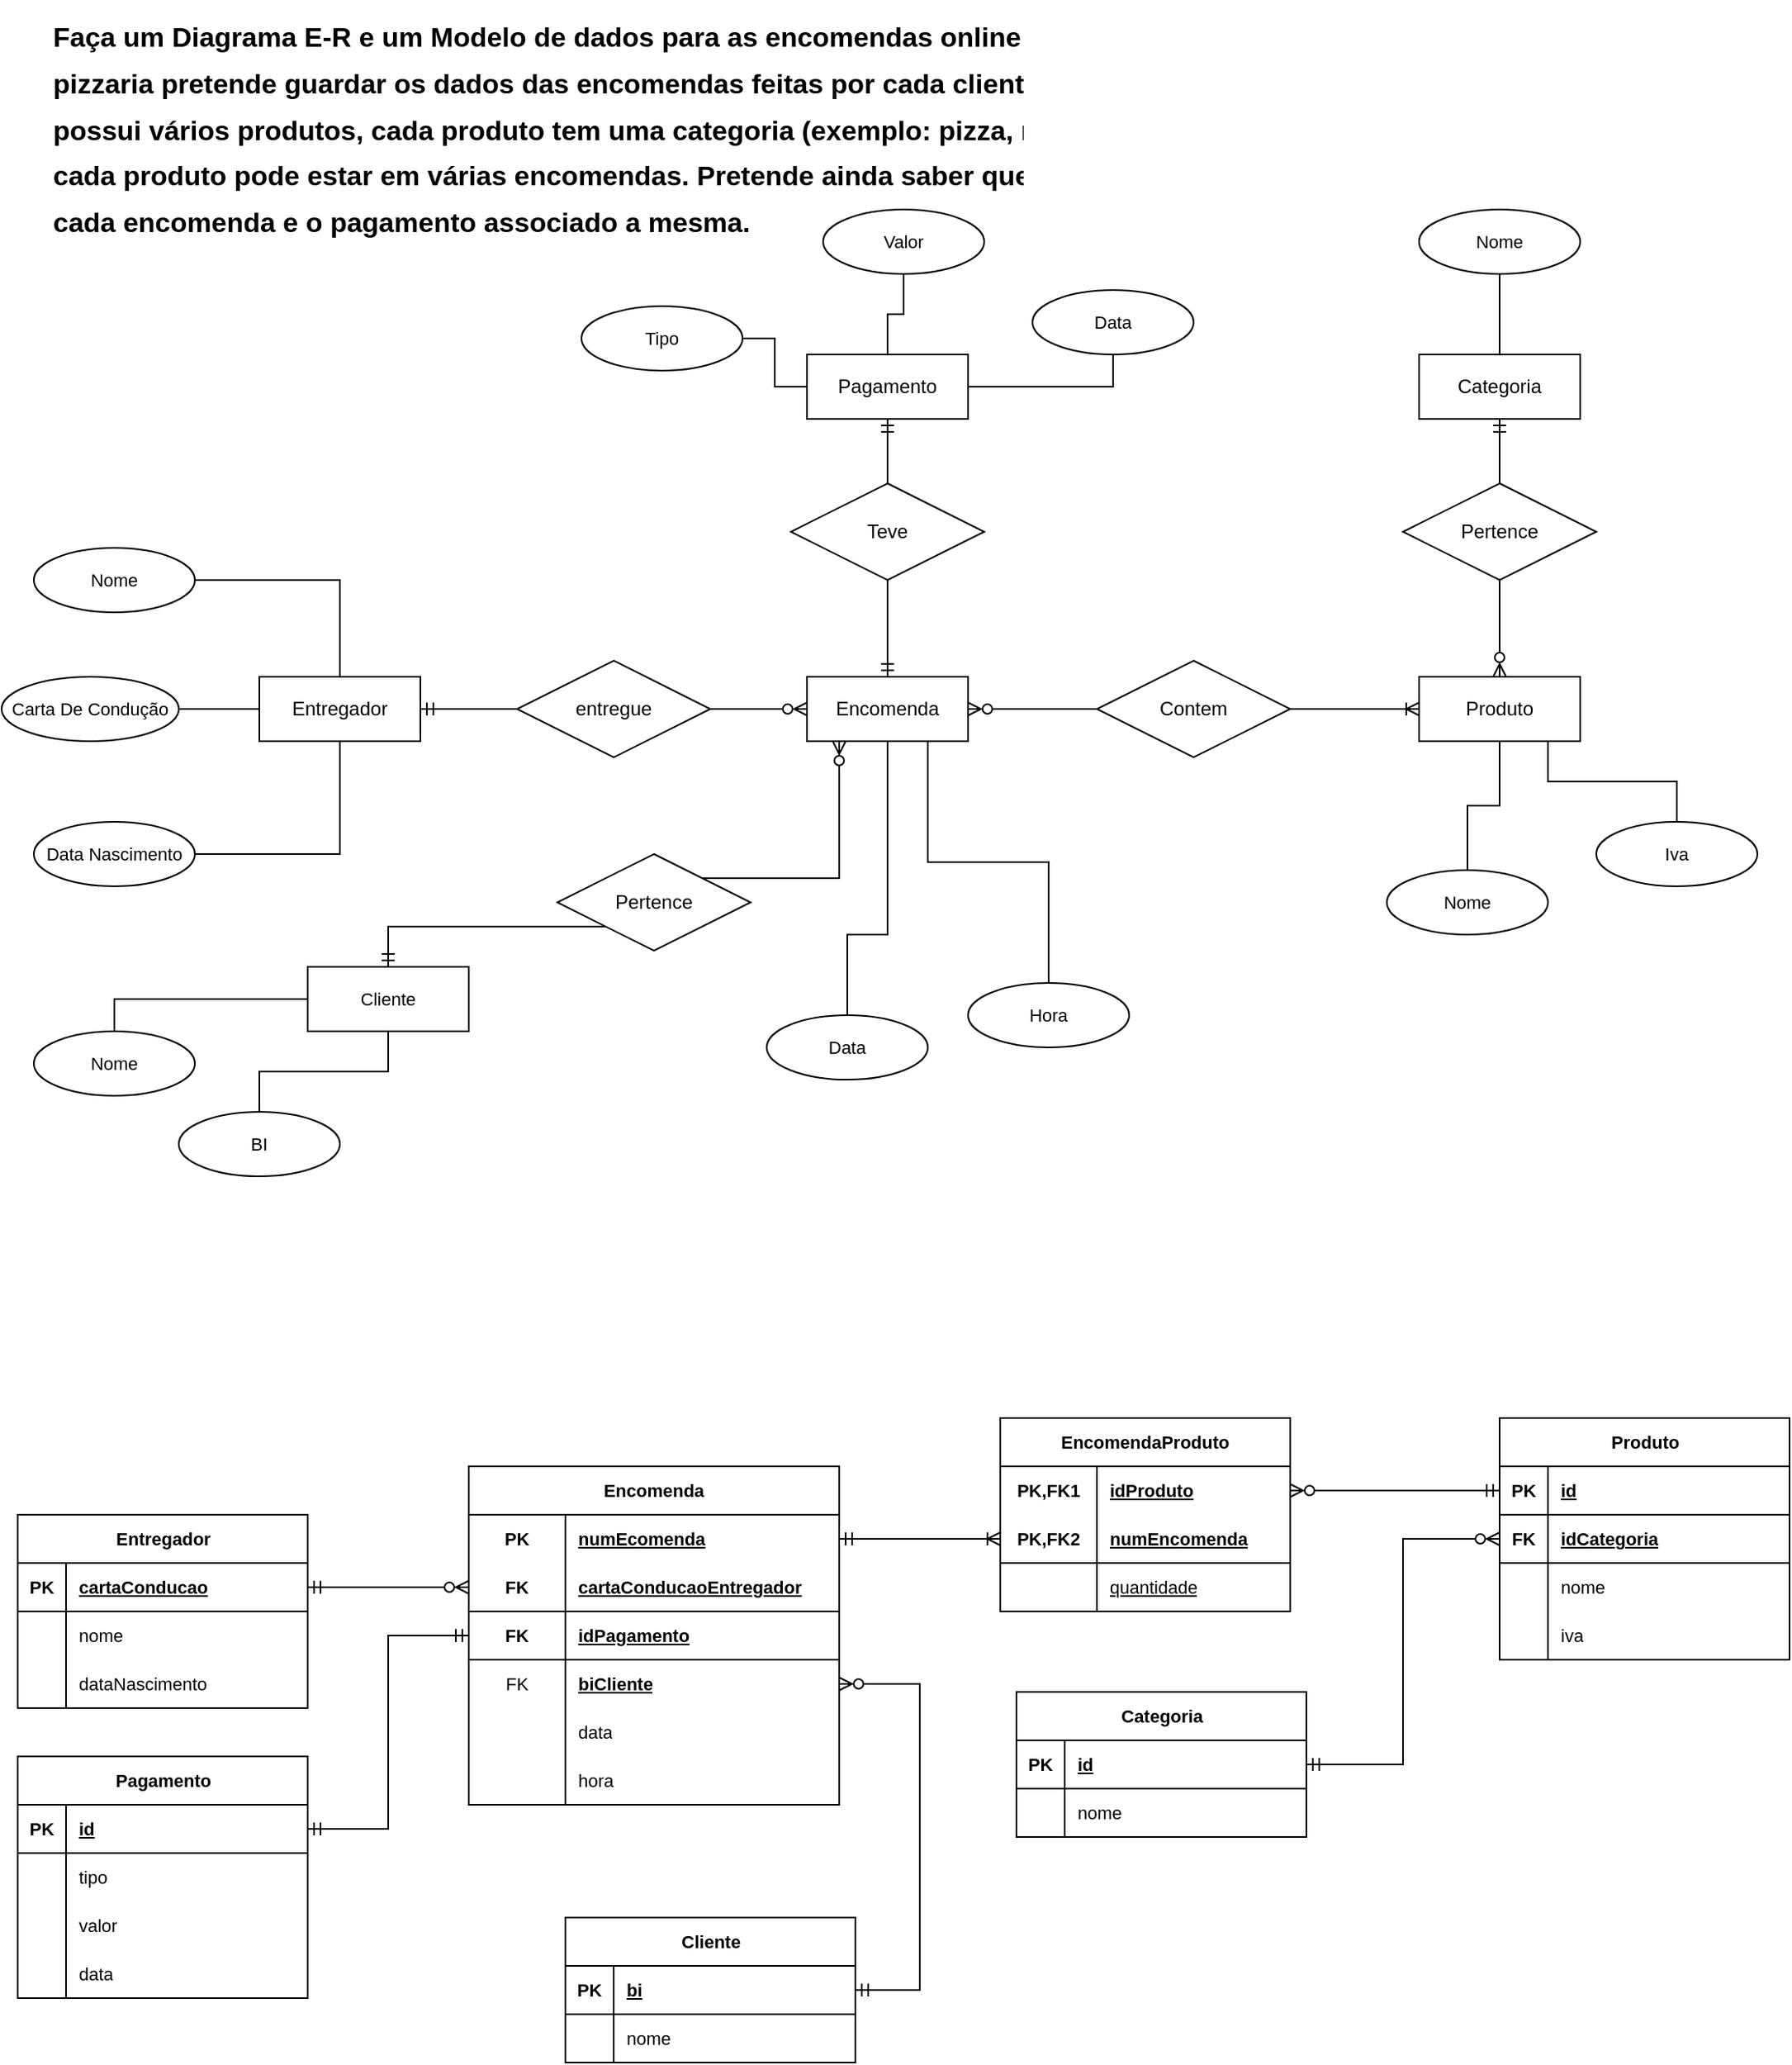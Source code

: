 <mxfile version="26.0.6" pages="2">
  <diagram name="Página-1" id="eMogufVE4iOgp1X1xpbF">
    <mxGraphModel dx="1420" dy="758" grid="1" gridSize="10" guides="1" tooltips="1" connect="1" arrows="1" fold="1" page="1" pageScale="1" pageWidth="1169" pageHeight="827" math="0" shadow="0">
      <root>
        <mxCell id="0" />
        <mxCell id="1" parent="0" />
        <mxCell id="tyJ5KqygINOhXoV7O1Z6-1" value="&lt;h1 style=&quot;margin-top: 0px;&quot;&gt;&lt;span data-teams=&quot;true&quot;&gt;&lt;font style=&quot;font-size: 17px;&quot;&gt;Faça um Diagrama E-R e um Modelo de dados para as encomendas online da Pizzaria Ital. A pizzaria pretende guardar os dados das encomendas feitas por cada cliente. Cada encomenda possui vários produtos, cada produto tem uma categoria (exemplo: pizza, refrigerante, etc…) e cada produto pode estar em várias encomendas. Pretende ainda saber que entregador entregou cada encomenda e o pagamento associado a mesma.&lt;/font&gt;&lt;/span&gt;&lt;/h1&gt;" style="text;html=1;whiteSpace=wrap;overflow=hidden;rounded=0;" vertex="1" parent="1">
          <mxGeometry x="40" y="40" width="780" height="180" as="geometry" />
        </mxCell>
        <mxCell id="tyJ5KqygINOhXoV7O1Z6-15" style="edgeStyle=orthogonalEdgeStyle;shape=connector;rounded=0;orthogonalLoop=1;jettySize=auto;html=1;exitX=0.5;exitY=1;exitDx=0;exitDy=0;entryX=0.5;entryY=0;entryDx=0;entryDy=0;strokeColor=default;align=center;verticalAlign=middle;fontFamily=Helvetica;fontSize=11;fontColor=default;labelBackgroundColor=default;endArrow=ERmandOne;endFill=0;" edge="1" parent="1" source="tyJ5KqygINOhXoV7O1Z6-11" target="tyJ5KqygINOhXoV7O1Z6-2">
          <mxGeometry relative="1" as="geometry" />
        </mxCell>
        <mxCell id="tyJ5KqygINOhXoV7O1Z6-2" value="Encomenda" style="whiteSpace=wrap;html=1;align=center;" vertex="1" parent="1">
          <mxGeometry x="510" y="460" width="100" height="40" as="geometry" />
        </mxCell>
        <mxCell id="tyJ5KqygINOhXoV7O1Z6-13" style="edgeStyle=orthogonalEdgeStyle;shape=connector;rounded=0;orthogonalLoop=1;jettySize=auto;html=1;exitX=0.5;exitY=1;exitDx=0;exitDy=0;entryX=0.5;entryY=0;entryDx=0;entryDy=0;strokeColor=default;align=center;verticalAlign=middle;fontFamily=Helvetica;fontSize=11;fontColor=default;labelBackgroundColor=default;endArrow=ERzeroToMany;endFill=0;" edge="1" parent="1" source="tyJ5KqygINOhXoV7O1Z6-10" target="tyJ5KqygINOhXoV7O1Z6-3">
          <mxGeometry relative="1" as="geometry" />
        </mxCell>
        <mxCell id="tyJ5KqygINOhXoV7O1Z6-3" value="Produto" style="whiteSpace=wrap;html=1;align=center;" vertex="1" parent="1">
          <mxGeometry x="890" y="460" width="100" height="40" as="geometry" />
        </mxCell>
        <mxCell id="tyJ5KqygINOhXoV7O1Z6-4" value="Categoria&lt;span style=&quot;color: rgba(0, 0, 0, 0); font-family: monospace; font-size: 0px; text-align: start; text-wrap-mode: nowrap;&quot;&gt;%3CmxGraphModel%3E%3Croot%3E%3CmxCell%20id%3D%220%22%2F%3E%3CmxCell%20id%3D%221%22%20parent%3D%220%22%2F%3E%3CmxCell%20id%3D%222%22%20value%3D%22Produto%22%20style%3D%22whiteSpace%3Dwrap%3Bhtml%3D1%3Balign%3Dcenter%3B%22%20vertex%3D%221%22%20parent%3D%221%22%3E%3CmxGeometry%20x%3D%2270%22%20y%3D%22394%22%20width%3D%22100%22%20height%3D%2240%22%20as%3D%22geometry%22%2F%3E%3C%2FmxCell%3E%3C%2Froot%3E%3C%2FmxGraphModel%3E&lt;/span&gt;" style="whiteSpace=wrap;html=1;align=center;" vertex="1" parent="1">
          <mxGeometry x="890" y="260" width="100" height="40" as="geometry" />
        </mxCell>
        <mxCell id="tyJ5KqygINOhXoV7O1Z6-5" value="Entregador" style="whiteSpace=wrap;html=1;align=center;" vertex="1" parent="1">
          <mxGeometry x="170" y="460" width="100" height="40" as="geometry" />
        </mxCell>
        <mxCell id="tyJ5KqygINOhXoV7O1Z6-6" value="Pagamento" style="whiteSpace=wrap;html=1;align=center;" vertex="1" parent="1">
          <mxGeometry x="510" y="260" width="100" height="40" as="geometry" />
        </mxCell>
        <mxCell id="tyJ5KqygINOhXoV7O1Z6-8" style="edgeStyle=orthogonalEdgeStyle;rounded=0;orthogonalLoop=1;jettySize=auto;html=1;exitX=0;exitY=0.5;exitDx=0;exitDy=0;entryX=1;entryY=0.5;entryDx=0;entryDy=0;endArrow=ERzeroToMany;endFill=0;" edge="1" parent="1" source="tyJ5KqygINOhXoV7O1Z6-7" target="tyJ5KqygINOhXoV7O1Z6-2">
          <mxGeometry relative="1" as="geometry" />
        </mxCell>
        <mxCell id="tyJ5KqygINOhXoV7O1Z6-9" style="edgeStyle=orthogonalEdgeStyle;shape=connector;rounded=0;orthogonalLoop=1;jettySize=auto;html=1;exitX=1;exitY=0.5;exitDx=0;exitDy=0;entryX=0;entryY=0.5;entryDx=0;entryDy=0;strokeColor=default;align=center;verticalAlign=middle;fontFamily=Helvetica;fontSize=11;fontColor=default;labelBackgroundColor=default;endArrow=ERoneToMany;endFill=0;" edge="1" parent="1" source="tyJ5KqygINOhXoV7O1Z6-7" target="tyJ5KqygINOhXoV7O1Z6-3">
          <mxGeometry relative="1" as="geometry" />
        </mxCell>
        <mxCell id="tyJ5KqygINOhXoV7O1Z6-7" value="Contem" style="shape=rhombus;perimeter=rhombusPerimeter;whiteSpace=wrap;html=1;align=center;" vertex="1" parent="1">
          <mxGeometry x="690" y="450" width="120" height="60" as="geometry" />
        </mxCell>
        <mxCell id="tyJ5KqygINOhXoV7O1Z6-14" style="edgeStyle=orthogonalEdgeStyle;shape=connector;rounded=0;orthogonalLoop=1;jettySize=auto;html=1;exitX=0.5;exitY=0;exitDx=0;exitDy=0;entryX=0.5;entryY=1;entryDx=0;entryDy=0;strokeColor=default;align=center;verticalAlign=middle;fontFamily=Helvetica;fontSize=11;fontColor=default;labelBackgroundColor=default;endArrow=ERmandOne;endFill=0;" edge="1" parent="1" source="tyJ5KqygINOhXoV7O1Z6-10" target="tyJ5KqygINOhXoV7O1Z6-4">
          <mxGeometry relative="1" as="geometry" />
        </mxCell>
        <mxCell id="tyJ5KqygINOhXoV7O1Z6-10" value="Pertence" style="shape=rhombus;perimeter=rhombusPerimeter;whiteSpace=wrap;html=1;align=center;" vertex="1" parent="1">
          <mxGeometry x="880" y="340" width="120" height="60" as="geometry" />
        </mxCell>
        <mxCell id="tyJ5KqygINOhXoV7O1Z6-16" style="edgeStyle=orthogonalEdgeStyle;shape=connector;rounded=0;orthogonalLoop=1;jettySize=auto;html=1;exitX=0.5;exitY=0;exitDx=0;exitDy=0;entryX=0.5;entryY=1;entryDx=0;entryDy=0;strokeColor=default;align=center;verticalAlign=middle;fontFamily=Helvetica;fontSize=11;fontColor=default;labelBackgroundColor=default;endArrow=ERmandOne;endFill=0;" edge="1" parent="1" source="tyJ5KqygINOhXoV7O1Z6-11" target="tyJ5KqygINOhXoV7O1Z6-6">
          <mxGeometry relative="1" as="geometry" />
        </mxCell>
        <mxCell id="tyJ5KqygINOhXoV7O1Z6-11" value="Teve" style="shape=rhombus;perimeter=rhombusPerimeter;whiteSpace=wrap;html=1;align=center;" vertex="1" parent="1">
          <mxGeometry x="500" y="340" width="120" height="60" as="geometry" />
        </mxCell>
        <mxCell id="tyJ5KqygINOhXoV7O1Z6-18" style="edgeStyle=orthogonalEdgeStyle;shape=connector;rounded=0;orthogonalLoop=1;jettySize=auto;html=1;exitX=1;exitY=0.5;exitDx=0;exitDy=0;entryX=0;entryY=0.5;entryDx=0;entryDy=0;strokeColor=default;align=center;verticalAlign=middle;fontFamily=Helvetica;fontSize=11;fontColor=default;labelBackgroundColor=default;endArrow=ERzeroToMany;endFill=0;" edge="1" parent="1" source="tyJ5KqygINOhXoV7O1Z6-12" target="tyJ5KqygINOhXoV7O1Z6-2">
          <mxGeometry relative="1" as="geometry" />
        </mxCell>
        <mxCell id="tyJ5KqygINOhXoV7O1Z6-19" style="edgeStyle=orthogonalEdgeStyle;shape=connector;rounded=0;orthogonalLoop=1;jettySize=auto;html=1;exitX=0;exitY=0.5;exitDx=0;exitDy=0;entryX=1;entryY=0.5;entryDx=0;entryDy=0;strokeColor=default;align=center;verticalAlign=middle;fontFamily=Helvetica;fontSize=11;fontColor=default;labelBackgroundColor=default;endArrow=ERmandOne;endFill=0;" edge="1" parent="1" source="tyJ5KqygINOhXoV7O1Z6-12" target="tyJ5KqygINOhXoV7O1Z6-5">
          <mxGeometry relative="1" as="geometry" />
        </mxCell>
        <mxCell id="tyJ5KqygINOhXoV7O1Z6-12" value="entregue" style="shape=rhombus;perimeter=rhombusPerimeter;whiteSpace=wrap;html=1;align=center;" vertex="1" parent="1">
          <mxGeometry x="330" y="450" width="120" height="60" as="geometry" />
        </mxCell>
        <mxCell id="tyJ5KqygINOhXoV7O1Z6-25" style="edgeStyle=orthogonalEdgeStyle;shape=connector;rounded=0;orthogonalLoop=1;jettySize=auto;html=1;exitX=1;exitY=0.5;exitDx=0;exitDy=0;strokeColor=default;align=center;verticalAlign=middle;fontFamily=Helvetica;fontSize=11;fontColor=default;labelBackgroundColor=default;endArrow=none;endFill=0;" edge="1" parent="1" source="tyJ5KqygINOhXoV7O1Z6-20" target="tyJ5KqygINOhXoV7O1Z6-5">
          <mxGeometry relative="1" as="geometry" />
        </mxCell>
        <mxCell id="tyJ5KqygINOhXoV7O1Z6-20" value="Nome" style="ellipse;whiteSpace=wrap;html=1;align=center;fontFamily=Helvetica;fontSize=11;fontColor=default;labelBackgroundColor=default;" vertex="1" parent="1">
          <mxGeometry x="30" y="380" width="100" height="40" as="geometry" />
        </mxCell>
        <mxCell id="tyJ5KqygINOhXoV7O1Z6-24" style="edgeStyle=orthogonalEdgeStyle;shape=connector;rounded=0;orthogonalLoop=1;jettySize=auto;html=1;exitX=1;exitY=0.5;exitDx=0;exitDy=0;strokeColor=default;align=center;verticalAlign=middle;fontFamily=Helvetica;fontSize=11;fontColor=default;labelBackgroundColor=default;endArrow=none;endFill=0;" edge="1" parent="1" source="tyJ5KqygINOhXoV7O1Z6-21" target="tyJ5KqygINOhXoV7O1Z6-5">
          <mxGeometry relative="1" as="geometry" />
        </mxCell>
        <mxCell id="tyJ5KqygINOhXoV7O1Z6-21" value="Carta De Condução" style="ellipse;whiteSpace=wrap;html=1;align=center;fontFamily=Helvetica;fontSize=11;fontColor=default;labelBackgroundColor=default;" vertex="1" parent="1">
          <mxGeometry x="10" y="460" width="110" height="40" as="geometry" />
        </mxCell>
        <mxCell id="tyJ5KqygINOhXoV7O1Z6-23" style="edgeStyle=orthogonalEdgeStyle;shape=connector;rounded=0;orthogonalLoop=1;jettySize=auto;html=1;exitX=1;exitY=0.5;exitDx=0;exitDy=0;strokeColor=default;align=center;verticalAlign=middle;fontFamily=Helvetica;fontSize=11;fontColor=default;labelBackgroundColor=default;endArrow=none;endFill=0;" edge="1" parent="1" source="tyJ5KqygINOhXoV7O1Z6-22" target="tyJ5KqygINOhXoV7O1Z6-5">
          <mxGeometry relative="1" as="geometry" />
        </mxCell>
        <mxCell id="tyJ5KqygINOhXoV7O1Z6-22" value="Data Nascimento" style="ellipse;whiteSpace=wrap;html=1;align=center;fontFamily=Helvetica;fontSize=11;fontColor=default;labelBackgroundColor=default;" vertex="1" parent="1">
          <mxGeometry x="30" y="550" width="100" height="40" as="geometry" />
        </mxCell>
        <mxCell id="tyJ5KqygINOhXoV7O1Z6-35" style="shape=connector;rounded=0;orthogonalLoop=1;jettySize=auto;html=1;exitX=0.5;exitY=0;exitDx=0;exitDy=0;strokeColor=default;align=center;verticalAlign=middle;fontFamily=Helvetica;fontSize=11;fontColor=default;labelBackgroundColor=default;endArrow=none;endFill=0;edgeStyle=orthogonalEdgeStyle;" edge="1" parent="1" source="tyJ5KqygINOhXoV7O1Z6-28" target="tyJ5KqygINOhXoV7O1Z6-2">
          <mxGeometry relative="1" as="geometry">
            <Array as="points">
              <mxPoint x="535" y="620" />
              <mxPoint x="560" y="620" />
            </Array>
          </mxGeometry>
        </mxCell>
        <mxCell id="tyJ5KqygINOhXoV7O1Z6-28" value="Data" style="ellipse;whiteSpace=wrap;html=1;align=center;fontFamily=Helvetica;fontSize=11;fontColor=default;labelBackgroundColor=default;" vertex="1" parent="1">
          <mxGeometry x="485" y="670" width="100" height="40" as="geometry" />
        </mxCell>
        <mxCell id="tyJ5KqygINOhXoV7O1Z6-32" style="shape=connector;rounded=0;orthogonalLoop=1;jettySize=auto;html=1;exitX=0.5;exitY=0;exitDx=0;exitDy=0;entryX=0.75;entryY=1;entryDx=0;entryDy=0;strokeColor=default;align=center;verticalAlign=middle;fontFamily=Helvetica;fontSize=11;fontColor=default;labelBackgroundColor=default;endArrow=none;endFill=0;edgeStyle=orthogonalEdgeStyle;" edge="1" parent="1" source="tyJ5KqygINOhXoV7O1Z6-29" target="tyJ5KqygINOhXoV7O1Z6-2">
          <mxGeometry relative="1" as="geometry" />
        </mxCell>
        <mxCell id="tyJ5KqygINOhXoV7O1Z6-29" value="Hora" style="ellipse;whiteSpace=wrap;html=1;align=center;fontFamily=Helvetica;fontSize=11;fontColor=default;labelBackgroundColor=default;" vertex="1" parent="1">
          <mxGeometry x="610" y="650" width="100" height="40" as="geometry" />
        </mxCell>
        <mxCell id="tyJ5KqygINOhXoV7O1Z6-40" style="edgeStyle=orthogonalEdgeStyle;shape=connector;rounded=0;orthogonalLoop=1;jettySize=auto;html=1;exitX=1;exitY=0.5;exitDx=0;exitDy=0;strokeColor=default;align=center;verticalAlign=middle;fontFamily=Helvetica;fontSize=11;fontColor=default;labelBackgroundColor=default;endArrow=none;endFill=0;" edge="1" parent="1" source="tyJ5KqygINOhXoV7O1Z6-36" target="tyJ5KqygINOhXoV7O1Z6-6">
          <mxGeometry relative="1" as="geometry" />
        </mxCell>
        <mxCell id="tyJ5KqygINOhXoV7O1Z6-36" value="Tipo" style="ellipse;whiteSpace=wrap;html=1;align=center;fontFamily=Helvetica;fontSize=11;fontColor=default;labelBackgroundColor=default;" vertex="1" parent="1">
          <mxGeometry x="370" y="230" width="100" height="40" as="geometry" />
        </mxCell>
        <mxCell id="tyJ5KqygINOhXoV7O1Z6-41" style="edgeStyle=orthogonalEdgeStyle;shape=connector;rounded=0;orthogonalLoop=1;jettySize=auto;html=1;exitX=0.5;exitY=1;exitDx=0;exitDy=0;strokeColor=default;align=center;verticalAlign=middle;fontFamily=Helvetica;fontSize=11;fontColor=default;labelBackgroundColor=default;endArrow=none;endFill=0;" edge="1" parent="1" source="tyJ5KqygINOhXoV7O1Z6-37" target="tyJ5KqygINOhXoV7O1Z6-6">
          <mxGeometry relative="1" as="geometry" />
        </mxCell>
        <mxCell id="tyJ5KqygINOhXoV7O1Z6-37" value="Valor" style="ellipse;whiteSpace=wrap;html=1;align=center;fontFamily=Helvetica;fontSize=11;fontColor=default;labelBackgroundColor=default;" vertex="1" parent="1">
          <mxGeometry x="520" y="170" width="100" height="40" as="geometry" />
        </mxCell>
        <mxCell id="tyJ5KqygINOhXoV7O1Z6-42" style="edgeStyle=orthogonalEdgeStyle;shape=connector;rounded=0;orthogonalLoop=1;jettySize=auto;html=1;exitX=0.5;exitY=1;exitDx=0;exitDy=0;strokeColor=default;align=center;verticalAlign=middle;fontFamily=Helvetica;fontSize=11;fontColor=default;labelBackgroundColor=default;endArrow=none;endFill=0;" edge="1" parent="1" source="tyJ5KqygINOhXoV7O1Z6-38" target="tyJ5KqygINOhXoV7O1Z6-6">
          <mxGeometry relative="1" as="geometry" />
        </mxCell>
        <mxCell id="tyJ5KqygINOhXoV7O1Z6-38" value="Data" style="ellipse;whiteSpace=wrap;html=1;align=center;fontFamily=Helvetica;fontSize=11;fontColor=default;labelBackgroundColor=default;" vertex="1" parent="1">
          <mxGeometry x="650" y="220" width="100" height="40" as="geometry" />
        </mxCell>
        <mxCell id="tyJ5KqygINOhXoV7O1Z6-44" style="edgeStyle=orthogonalEdgeStyle;shape=connector;rounded=0;orthogonalLoop=1;jettySize=auto;html=1;exitX=0.5;exitY=1;exitDx=0;exitDy=0;strokeColor=default;align=center;verticalAlign=middle;fontFamily=Helvetica;fontSize=11;fontColor=default;labelBackgroundColor=default;endArrow=none;endFill=0;" edge="1" parent="1" source="tyJ5KqygINOhXoV7O1Z6-43" target="tyJ5KqygINOhXoV7O1Z6-4">
          <mxGeometry relative="1" as="geometry" />
        </mxCell>
        <mxCell id="tyJ5KqygINOhXoV7O1Z6-43" value="Nome" style="ellipse;whiteSpace=wrap;html=1;align=center;fontFamily=Helvetica;fontSize=11;fontColor=default;labelBackgroundColor=default;" vertex="1" parent="1">
          <mxGeometry x="890" y="170" width="100" height="40" as="geometry" />
        </mxCell>
        <mxCell id="tyJ5KqygINOhXoV7O1Z6-47" style="edgeStyle=orthogonalEdgeStyle;shape=connector;rounded=0;orthogonalLoop=1;jettySize=auto;html=1;exitX=0.5;exitY=0;exitDx=0;exitDy=0;strokeColor=default;align=center;verticalAlign=middle;fontFamily=Helvetica;fontSize=11;fontColor=default;labelBackgroundColor=default;endArrow=none;endFill=0;" edge="1" parent="1" source="tyJ5KqygINOhXoV7O1Z6-45" target="tyJ5KqygINOhXoV7O1Z6-3">
          <mxGeometry relative="1" as="geometry" />
        </mxCell>
        <mxCell id="tyJ5KqygINOhXoV7O1Z6-45" value="Nome" style="ellipse;whiteSpace=wrap;html=1;align=center;fontFamily=Helvetica;fontSize=11;fontColor=default;labelBackgroundColor=default;" vertex="1" parent="1">
          <mxGeometry x="870" y="580" width="100" height="40" as="geometry" />
        </mxCell>
        <mxCell id="tyJ5KqygINOhXoV7O1Z6-48" style="edgeStyle=orthogonalEdgeStyle;shape=connector;rounded=0;orthogonalLoop=1;jettySize=auto;html=1;exitX=0.5;exitY=0;exitDx=0;exitDy=0;strokeColor=default;align=center;verticalAlign=middle;fontFamily=Helvetica;fontSize=11;fontColor=default;labelBackgroundColor=default;endArrow=none;endFill=0;" edge="1" parent="1" source="tyJ5KqygINOhXoV7O1Z6-46" target="tyJ5KqygINOhXoV7O1Z6-3">
          <mxGeometry relative="1" as="geometry">
            <Array as="points">
              <mxPoint x="1050" y="525" />
              <mxPoint x="970" y="525" />
            </Array>
          </mxGeometry>
        </mxCell>
        <mxCell id="tyJ5KqygINOhXoV7O1Z6-46" value="Iva" style="ellipse;whiteSpace=wrap;html=1;align=center;fontFamily=Helvetica;fontSize=11;fontColor=default;labelBackgroundColor=default;" vertex="1" parent="1">
          <mxGeometry x="1000" y="550" width="100" height="40" as="geometry" />
        </mxCell>
        <mxCell id="tyJ5KqygINOhXoV7O1Z6-51" value="Entregador" style="shape=table;startSize=30;container=1;collapsible=1;childLayout=tableLayout;fixedRows=1;rowLines=0;fontStyle=1;align=center;resizeLast=1;html=1;fontFamily=Helvetica;fontSize=11;fontColor=default;labelBackgroundColor=default;" vertex="1" parent="1">
          <mxGeometry x="20" y="980" width="180" height="120" as="geometry" />
        </mxCell>
        <mxCell id="tyJ5KqygINOhXoV7O1Z6-52" value="" style="shape=tableRow;horizontal=0;startSize=0;swimlaneHead=0;swimlaneBody=0;fillColor=none;collapsible=0;dropTarget=0;points=[[0,0.5],[1,0.5]];portConstraint=eastwest;top=0;left=0;right=0;bottom=1;fontFamily=Helvetica;fontSize=11;fontColor=default;labelBackgroundColor=default;" vertex="1" parent="tyJ5KqygINOhXoV7O1Z6-51">
          <mxGeometry y="30" width="180" height="30" as="geometry" />
        </mxCell>
        <mxCell id="tyJ5KqygINOhXoV7O1Z6-53" value="PK" style="shape=partialRectangle;connectable=0;fillColor=none;top=0;left=0;bottom=0;right=0;fontStyle=1;overflow=hidden;whiteSpace=wrap;html=1;fontFamily=Helvetica;fontSize=11;fontColor=default;labelBackgroundColor=default;" vertex="1" parent="tyJ5KqygINOhXoV7O1Z6-52">
          <mxGeometry width="30" height="30" as="geometry">
            <mxRectangle width="30" height="30" as="alternateBounds" />
          </mxGeometry>
        </mxCell>
        <mxCell id="tyJ5KqygINOhXoV7O1Z6-54" value="cartaConducao" style="shape=partialRectangle;connectable=0;fillColor=none;top=0;left=0;bottom=0;right=0;align=left;spacingLeft=6;fontStyle=5;overflow=hidden;whiteSpace=wrap;html=1;fontFamily=Helvetica;fontSize=11;fontColor=default;labelBackgroundColor=default;" vertex="1" parent="tyJ5KqygINOhXoV7O1Z6-52">
          <mxGeometry x="30" width="150" height="30" as="geometry">
            <mxRectangle width="150" height="30" as="alternateBounds" />
          </mxGeometry>
        </mxCell>
        <mxCell id="tyJ5KqygINOhXoV7O1Z6-55" value="" style="shape=tableRow;horizontal=0;startSize=0;swimlaneHead=0;swimlaneBody=0;fillColor=none;collapsible=0;dropTarget=0;points=[[0,0.5],[1,0.5]];portConstraint=eastwest;top=0;left=0;right=0;bottom=0;fontFamily=Helvetica;fontSize=11;fontColor=default;labelBackgroundColor=default;" vertex="1" parent="tyJ5KqygINOhXoV7O1Z6-51">
          <mxGeometry y="60" width="180" height="30" as="geometry" />
        </mxCell>
        <mxCell id="tyJ5KqygINOhXoV7O1Z6-56" value="" style="shape=partialRectangle;connectable=0;fillColor=none;top=0;left=0;bottom=0;right=0;editable=1;overflow=hidden;whiteSpace=wrap;html=1;fontFamily=Helvetica;fontSize=11;fontColor=default;labelBackgroundColor=default;" vertex="1" parent="tyJ5KqygINOhXoV7O1Z6-55">
          <mxGeometry width="30" height="30" as="geometry">
            <mxRectangle width="30" height="30" as="alternateBounds" />
          </mxGeometry>
        </mxCell>
        <mxCell id="tyJ5KqygINOhXoV7O1Z6-57" value="nome" style="shape=partialRectangle;connectable=0;fillColor=none;top=0;left=0;bottom=0;right=0;align=left;spacingLeft=6;overflow=hidden;whiteSpace=wrap;html=1;fontFamily=Helvetica;fontSize=11;fontColor=default;labelBackgroundColor=default;" vertex="1" parent="tyJ5KqygINOhXoV7O1Z6-55">
          <mxGeometry x="30" width="150" height="30" as="geometry">
            <mxRectangle width="150" height="30" as="alternateBounds" />
          </mxGeometry>
        </mxCell>
        <mxCell id="tyJ5KqygINOhXoV7O1Z6-58" value="" style="shape=tableRow;horizontal=0;startSize=0;swimlaneHead=0;swimlaneBody=0;fillColor=none;collapsible=0;dropTarget=0;points=[[0,0.5],[1,0.5]];portConstraint=eastwest;top=0;left=0;right=0;bottom=0;fontFamily=Helvetica;fontSize=11;fontColor=default;labelBackgroundColor=default;" vertex="1" parent="tyJ5KqygINOhXoV7O1Z6-51">
          <mxGeometry y="90" width="180" height="30" as="geometry" />
        </mxCell>
        <mxCell id="tyJ5KqygINOhXoV7O1Z6-59" value="" style="shape=partialRectangle;connectable=0;fillColor=none;top=0;left=0;bottom=0;right=0;editable=1;overflow=hidden;whiteSpace=wrap;html=1;fontFamily=Helvetica;fontSize=11;fontColor=default;labelBackgroundColor=default;" vertex="1" parent="tyJ5KqygINOhXoV7O1Z6-58">
          <mxGeometry width="30" height="30" as="geometry">
            <mxRectangle width="30" height="30" as="alternateBounds" />
          </mxGeometry>
        </mxCell>
        <mxCell id="tyJ5KqygINOhXoV7O1Z6-60" value="dataNascimento" style="shape=partialRectangle;connectable=0;fillColor=none;top=0;left=0;bottom=0;right=0;align=left;spacingLeft=6;overflow=hidden;whiteSpace=wrap;html=1;fontFamily=Helvetica;fontSize=11;fontColor=default;labelBackgroundColor=default;" vertex="1" parent="tyJ5KqygINOhXoV7O1Z6-58">
          <mxGeometry x="30" width="150" height="30" as="geometry">
            <mxRectangle width="150" height="30" as="alternateBounds" />
          </mxGeometry>
        </mxCell>
        <mxCell id="tyJ5KqygINOhXoV7O1Z6-64" value="Pagamento" style="shape=table;startSize=30;container=1;collapsible=1;childLayout=tableLayout;fixedRows=1;rowLines=0;fontStyle=1;align=center;resizeLast=1;html=1;fontFamily=Helvetica;fontSize=11;fontColor=default;labelBackgroundColor=default;" vertex="1" parent="1">
          <mxGeometry x="20" y="1130" width="180" height="150" as="geometry" />
        </mxCell>
        <mxCell id="tyJ5KqygINOhXoV7O1Z6-65" value="" style="shape=tableRow;horizontal=0;startSize=0;swimlaneHead=0;swimlaneBody=0;fillColor=none;collapsible=0;dropTarget=0;points=[[0,0.5],[1,0.5]];portConstraint=eastwest;top=0;left=0;right=0;bottom=1;fontFamily=Helvetica;fontSize=11;fontColor=default;labelBackgroundColor=default;" vertex="1" parent="tyJ5KqygINOhXoV7O1Z6-64">
          <mxGeometry y="30" width="180" height="30" as="geometry" />
        </mxCell>
        <mxCell id="tyJ5KqygINOhXoV7O1Z6-66" value="PK" style="shape=partialRectangle;connectable=0;fillColor=none;top=0;left=0;bottom=0;right=0;fontStyle=1;overflow=hidden;whiteSpace=wrap;html=1;fontFamily=Helvetica;fontSize=11;fontColor=default;labelBackgroundColor=default;" vertex="1" parent="tyJ5KqygINOhXoV7O1Z6-65">
          <mxGeometry width="30" height="30" as="geometry">
            <mxRectangle width="30" height="30" as="alternateBounds" />
          </mxGeometry>
        </mxCell>
        <mxCell id="tyJ5KqygINOhXoV7O1Z6-67" value="id" style="shape=partialRectangle;connectable=0;fillColor=none;top=0;left=0;bottom=0;right=0;align=left;spacingLeft=6;fontStyle=5;overflow=hidden;whiteSpace=wrap;html=1;fontFamily=Helvetica;fontSize=11;fontColor=default;labelBackgroundColor=default;" vertex="1" parent="tyJ5KqygINOhXoV7O1Z6-65">
          <mxGeometry x="30" width="150" height="30" as="geometry">
            <mxRectangle width="150" height="30" as="alternateBounds" />
          </mxGeometry>
        </mxCell>
        <mxCell id="tyJ5KqygINOhXoV7O1Z6-68" value="" style="shape=tableRow;horizontal=0;startSize=0;swimlaneHead=0;swimlaneBody=0;fillColor=none;collapsible=0;dropTarget=0;points=[[0,0.5],[1,0.5]];portConstraint=eastwest;top=0;left=0;right=0;bottom=0;fontFamily=Helvetica;fontSize=11;fontColor=default;labelBackgroundColor=default;" vertex="1" parent="tyJ5KqygINOhXoV7O1Z6-64">
          <mxGeometry y="60" width="180" height="30" as="geometry" />
        </mxCell>
        <mxCell id="tyJ5KqygINOhXoV7O1Z6-69" value="" style="shape=partialRectangle;connectable=0;fillColor=none;top=0;left=0;bottom=0;right=0;editable=1;overflow=hidden;whiteSpace=wrap;html=1;fontFamily=Helvetica;fontSize=11;fontColor=default;labelBackgroundColor=default;" vertex="1" parent="tyJ5KqygINOhXoV7O1Z6-68">
          <mxGeometry width="30" height="30" as="geometry">
            <mxRectangle width="30" height="30" as="alternateBounds" />
          </mxGeometry>
        </mxCell>
        <mxCell id="tyJ5KqygINOhXoV7O1Z6-70" value="tipo" style="shape=partialRectangle;connectable=0;fillColor=none;top=0;left=0;bottom=0;right=0;align=left;spacingLeft=6;overflow=hidden;whiteSpace=wrap;html=1;fontFamily=Helvetica;fontSize=11;fontColor=default;labelBackgroundColor=default;" vertex="1" parent="tyJ5KqygINOhXoV7O1Z6-68">
          <mxGeometry x="30" width="150" height="30" as="geometry">
            <mxRectangle width="150" height="30" as="alternateBounds" />
          </mxGeometry>
        </mxCell>
        <mxCell id="tyJ5KqygINOhXoV7O1Z6-71" value="" style="shape=tableRow;horizontal=0;startSize=0;swimlaneHead=0;swimlaneBody=0;fillColor=none;collapsible=0;dropTarget=0;points=[[0,0.5],[1,0.5]];portConstraint=eastwest;top=0;left=0;right=0;bottom=0;fontFamily=Helvetica;fontSize=11;fontColor=default;labelBackgroundColor=default;" vertex="1" parent="tyJ5KqygINOhXoV7O1Z6-64">
          <mxGeometry y="90" width="180" height="30" as="geometry" />
        </mxCell>
        <mxCell id="tyJ5KqygINOhXoV7O1Z6-72" value="" style="shape=partialRectangle;connectable=0;fillColor=none;top=0;left=0;bottom=0;right=0;editable=1;overflow=hidden;whiteSpace=wrap;html=1;fontFamily=Helvetica;fontSize=11;fontColor=default;labelBackgroundColor=default;" vertex="1" parent="tyJ5KqygINOhXoV7O1Z6-71">
          <mxGeometry width="30" height="30" as="geometry">
            <mxRectangle width="30" height="30" as="alternateBounds" />
          </mxGeometry>
        </mxCell>
        <mxCell id="tyJ5KqygINOhXoV7O1Z6-73" value="valor" style="shape=partialRectangle;connectable=0;fillColor=none;top=0;left=0;bottom=0;right=0;align=left;spacingLeft=6;overflow=hidden;whiteSpace=wrap;html=1;fontFamily=Helvetica;fontSize=11;fontColor=default;labelBackgroundColor=default;" vertex="1" parent="tyJ5KqygINOhXoV7O1Z6-71">
          <mxGeometry x="30" width="150" height="30" as="geometry">
            <mxRectangle width="150" height="30" as="alternateBounds" />
          </mxGeometry>
        </mxCell>
        <mxCell id="tyJ5KqygINOhXoV7O1Z6-74" value="" style="shape=tableRow;horizontal=0;startSize=0;swimlaneHead=0;swimlaneBody=0;fillColor=none;collapsible=0;dropTarget=0;points=[[0,0.5],[1,0.5]];portConstraint=eastwest;top=0;left=0;right=0;bottom=0;fontFamily=Helvetica;fontSize=11;fontColor=default;labelBackgroundColor=default;" vertex="1" parent="tyJ5KqygINOhXoV7O1Z6-64">
          <mxGeometry y="120" width="180" height="30" as="geometry" />
        </mxCell>
        <mxCell id="tyJ5KqygINOhXoV7O1Z6-75" value="" style="shape=partialRectangle;connectable=0;fillColor=none;top=0;left=0;bottom=0;right=0;editable=1;overflow=hidden;whiteSpace=wrap;html=1;fontFamily=Helvetica;fontSize=11;fontColor=default;labelBackgroundColor=default;" vertex="1" parent="tyJ5KqygINOhXoV7O1Z6-74">
          <mxGeometry width="30" height="30" as="geometry">
            <mxRectangle width="30" height="30" as="alternateBounds" />
          </mxGeometry>
        </mxCell>
        <mxCell id="tyJ5KqygINOhXoV7O1Z6-76" value="data" style="shape=partialRectangle;connectable=0;fillColor=none;top=0;left=0;bottom=0;right=0;align=left;spacingLeft=6;overflow=hidden;whiteSpace=wrap;html=1;fontFamily=Helvetica;fontSize=11;fontColor=default;labelBackgroundColor=default;" vertex="1" parent="tyJ5KqygINOhXoV7O1Z6-74">
          <mxGeometry x="30" width="150" height="30" as="geometry">
            <mxRectangle width="150" height="30" as="alternateBounds" />
          </mxGeometry>
        </mxCell>
        <mxCell id="tyJ5KqygINOhXoV7O1Z6-77" value="Produto" style="shape=table;startSize=30;container=1;collapsible=1;childLayout=tableLayout;fixedRows=1;rowLines=0;fontStyle=1;align=center;resizeLast=1;html=1;fontFamily=Helvetica;fontSize=11;fontColor=default;labelBackgroundColor=default;" vertex="1" parent="1">
          <mxGeometry x="940" y="920" width="180" height="150" as="geometry" />
        </mxCell>
        <mxCell id="tyJ5KqygINOhXoV7O1Z6-78" value="" style="shape=tableRow;horizontal=0;startSize=0;swimlaneHead=0;swimlaneBody=0;fillColor=none;collapsible=0;dropTarget=0;points=[[0,0.5],[1,0.5]];portConstraint=eastwest;top=0;left=0;right=0;bottom=1;fontFamily=Helvetica;fontSize=11;fontColor=default;labelBackgroundColor=default;" vertex="1" parent="tyJ5KqygINOhXoV7O1Z6-77">
          <mxGeometry y="30" width="180" height="30" as="geometry" />
        </mxCell>
        <mxCell id="tyJ5KqygINOhXoV7O1Z6-79" value="PK" style="shape=partialRectangle;connectable=0;fillColor=none;top=0;left=0;bottom=0;right=0;fontStyle=1;overflow=hidden;whiteSpace=wrap;html=1;fontFamily=Helvetica;fontSize=11;fontColor=default;labelBackgroundColor=default;" vertex="1" parent="tyJ5KqygINOhXoV7O1Z6-78">
          <mxGeometry width="30" height="30" as="geometry">
            <mxRectangle width="30" height="30" as="alternateBounds" />
          </mxGeometry>
        </mxCell>
        <mxCell id="tyJ5KqygINOhXoV7O1Z6-80" value="id" style="shape=partialRectangle;connectable=0;fillColor=none;top=0;left=0;bottom=0;right=0;align=left;spacingLeft=6;fontStyle=5;overflow=hidden;whiteSpace=wrap;html=1;fontFamily=Helvetica;fontSize=11;fontColor=default;labelBackgroundColor=default;" vertex="1" parent="tyJ5KqygINOhXoV7O1Z6-78">
          <mxGeometry x="30" width="150" height="30" as="geometry">
            <mxRectangle width="150" height="30" as="alternateBounds" />
          </mxGeometry>
        </mxCell>
        <mxCell id="tyJ5KqygINOhXoV7O1Z6-162" value="" style="shape=tableRow;horizontal=0;startSize=0;swimlaneHead=0;swimlaneBody=0;fillColor=none;collapsible=0;dropTarget=0;points=[[0,0.5],[1,0.5]];portConstraint=eastwest;top=0;left=0;right=0;bottom=1;fontFamily=Helvetica;fontSize=11;fontColor=default;labelBackgroundColor=default;" vertex="1" parent="tyJ5KqygINOhXoV7O1Z6-77">
          <mxGeometry y="60" width="180" height="30" as="geometry" />
        </mxCell>
        <mxCell id="tyJ5KqygINOhXoV7O1Z6-163" value="FK" style="shape=partialRectangle;connectable=0;fillColor=none;top=0;left=0;bottom=0;right=0;fontStyle=1;overflow=hidden;whiteSpace=wrap;html=1;fontFamily=Helvetica;fontSize=11;fontColor=default;labelBackgroundColor=default;" vertex="1" parent="tyJ5KqygINOhXoV7O1Z6-162">
          <mxGeometry width="30" height="30" as="geometry">
            <mxRectangle width="30" height="30" as="alternateBounds" />
          </mxGeometry>
        </mxCell>
        <mxCell id="tyJ5KqygINOhXoV7O1Z6-164" value="idCategoria" style="shape=partialRectangle;connectable=0;fillColor=none;top=0;left=0;bottom=0;right=0;align=left;spacingLeft=6;fontStyle=5;overflow=hidden;whiteSpace=wrap;html=1;fontFamily=Helvetica;fontSize=11;fontColor=default;labelBackgroundColor=default;" vertex="1" parent="tyJ5KqygINOhXoV7O1Z6-162">
          <mxGeometry x="30" width="150" height="30" as="geometry">
            <mxRectangle width="150" height="30" as="alternateBounds" />
          </mxGeometry>
        </mxCell>
        <mxCell id="tyJ5KqygINOhXoV7O1Z6-81" value="" style="shape=tableRow;horizontal=0;startSize=0;swimlaneHead=0;swimlaneBody=0;fillColor=none;collapsible=0;dropTarget=0;points=[[0,0.5],[1,0.5]];portConstraint=eastwest;top=0;left=0;right=0;bottom=0;fontFamily=Helvetica;fontSize=11;fontColor=default;labelBackgroundColor=default;" vertex="1" parent="tyJ5KqygINOhXoV7O1Z6-77">
          <mxGeometry y="90" width="180" height="30" as="geometry" />
        </mxCell>
        <mxCell id="tyJ5KqygINOhXoV7O1Z6-82" value="" style="shape=partialRectangle;connectable=0;fillColor=none;top=0;left=0;bottom=0;right=0;editable=1;overflow=hidden;whiteSpace=wrap;html=1;fontFamily=Helvetica;fontSize=11;fontColor=default;labelBackgroundColor=default;" vertex="1" parent="tyJ5KqygINOhXoV7O1Z6-81">
          <mxGeometry width="30" height="30" as="geometry">
            <mxRectangle width="30" height="30" as="alternateBounds" />
          </mxGeometry>
        </mxCell>
        <mxCell id="tyJ5KqygINOhXoV7O1Z6-83" value="nome" style="shape=partialRectangle;connectable=0;fillColor=none;top=0;left=0;bottom=0;right=0;align=left;spacingLeft=6;overflow=hidden;whiteSpace=wrap;html=1;fontFamily=Helvetica;fontSize=11;fontColor=default;labelBackgroundColor=default;" vertex="1" parent="tyJ5KqygINOhXoV7O1Z6-81">
          <mxGeometry x="30" width="150" height="30" as="geometry">
            <mxRectangle width="150" height="30" as="alternateBounds" />
          </mxGeometry>
        </mxCell>
        <mxCell id="tyJ5KqygINOhXoV7O1Z6-84" value="" style="shape=tableRow;horizontal=0;startSize=0;swimlaneHead=0;swimlaneBody=0;fillColor=none;collapsible=0;dropTarget=0;points=[[0,0.5],[1,0.5]];portConstraint=eastwest;top=0;left=0;right=0;bottom=0;fontFamily=Helvetica;fontSize=11;fontColor=default;labelBackgroundColor=default;" vertex="1" parent="tyJ5KqygINOhXoV7O1Z6-77">
          <mxGeometry y="120" width="180" height="30" as="geometry" />
        </mxCell>
        <mxCell id="tyJ5KqygINOhXoV7O1Z6-85" value="" style="shape=partialRectangle;connectable=0;fillColor=none;top=0;left=0;bottom=0;right=0;editable=1;overflow=hidden;whiteSpace=wrap;html=1;fontFamily=Helvetica;fontSize=11;fontColor=default;labelBackgroundColor=default;" vertex="1" parent="tyJ5KqygINOhXoV7O1Z6-84">
          <mxGeometry width="30" height="30" as="geometry">
            <mxRectangle width="30" height="30" as="alternateBounds" />
          </mxGeometry>
        </mxCell>
        <mxCell id="tyJ5KqygINOhXoV7O1Z6-86" value="iva" style="shape=partialRectangle;connectable=0;fillColor=none;top=0;left=0;bottom=0;right=0;align=left;spacingLeft=6;overflow=hidden;whiteSpace=wrap;html=1;fontFamily=Helvetica;fontSize=11;fontColor=default;labelBackgroundColor=default;" vertex="1" parent="tyJ5KqygINOhXoV7O1Z6-84">
          <mxGeometry x="30" width="150" height="30" as="geometry">
            <mxRectangle width="150" height="30" as="alternateBounds" />
          </mxGeometry>
        </mxCell>
        <mxCell id="tyJ5KqygINOhXoV7O1Z6-90" value="Categoria" style="shape=table;startSize=30;container=1;collapsible=1;childLayout=tableLayout;fixedRows=1;rowLines=0;fontStyle=1;align=center;resizeLast=1;html=1;fontFamily=Helvetica;fontSize=11;fontColor=default;labelBackgroundColor=default;" vertex="1" parent="1">
          <mxGeometry x="640" y="1090" width="180" height="90" as="geometry" />
        </mxCell>
        <mxCell id="tyJ5KqygINOhXoV7O1Z6-91" value="" style="shape=tableRow;horizontal=0;startSize=0;swimlaneHead=0;swimlaneBody=0;fillColor=none;collapsible=0;dropTarget=0;points=[[0,0.5],[1,0.5]];portConstraint=eastwest;top=0;left=0;right=0;bottom=1;fontFamily=Helvetica;fontSize=11;fontColor=default;labelBackgroundColor=default;" vertex="1" parent="tyJ5KqygINOhXoV7O1Z6-90">
          <mxGeometry y="30" width="180" height="30" as="geometry" />
        </mxCell>
        <mxCell id="tyJ5KqygINOhXoV7O1Z6-92" value="PK" style="shape=partialRectangle;connectable=0;fillColor=none;top=0;left=0;bottom=0;right=0;fontStyle=1;overflow=hidden;whiteSpace=wrap;html=1;fontFamily=Helvetica;fontSize=11;fontColor=default;labelBackgroundColor=default;" vertex="1" parent="tyJ5KqygINOhXoV7O1Z6-91">
          <mxGeometry width="30" height="30" as="geometry">
            <mxRectangle width="30" height="30" as="alternateBounds" />
          </mxGeometry>
        </mxCell>
        <mxCell id="tyJ5KqygINOhXoV7O1Z6-93" value="id" style="shape=partialRectangle;connectable=0;fillColor=none;top=0;left=0;bottom=0;right=0;align=left;spacingLeft=6;fontStyle=5;overflow=hidden;whiteSpace=wrap;html=1;fontFamily=Helvetica;fontSize=11;fontColor=default;labelBackgroundColor=default;" vertex="1" parent="tyJ5KqygINOhXoV7O1Z6-91">
          <mxGeometry x="30" width="150" height="30" as="geometry">
            <mxRectangle width="150" height="30" as="alternateBounds" />
          </mxGeometry>
        </mxCell>
        <mxCell id="tyJ5KqygINOhXoV7O1Z6-94" value="" style="shape=tableRow;horizontal=0;startSize=0;swimlaneHead=0;swimlaneBody=0;fillColor=none;collapsible=0;dropTarget=0;points=[[0,0.5],[1,0.5]];portConstraint=eastwest;top=0;left=0;right=0;bottom=0;fontFamily=Helvetica;fontSize=11;fontColor=default;labelBackgroundColor=default;" vertex="1" parent="tyJ5KqygINOhXoV7O1Z6-90">
          <mxGeometry y="60" width="180" height="30" as="geometry" />
        </mxCell>
        <mxCell id="tyJ5KqygINOhXoV7O1Z6-95" value="" style="shape=partialRectangle;connectable=0;fillColor=none;top=0;left=0;bottom=0;right=0;editable=1;overflow=hidden;whiteSpace=wrap;html=1;fontFamily=Helvetica;fontSize=11;fontColor=default;labelBackgroundColor=default;" vertex="1" parent="tyJ5KqygINOhXoV7O1Z6-94">
          <mxGeometry width="30" height="30" as="geometry">
            <mxRectangle width="30" height="30" as="alternateBounds" />
          </mxGeometry>
        </mxCell>
        <mxCell id="tyJ5KqygINOhXoV7O1Z6-96" value="nome" style="shape=partialRectangle;connectable=0;fillColor=none;top=0;left=0;bottom=0;right=0;align=left;spacingLeft=6;overflow=hidden;whiteSpace=wrap;html=1;fontFamily=Helvetica;fontSize=11;fontColor=default;labelBackgroundColor=default;" vertex="1" parent="tyJ5KqygINOhXoV7O1Z6-94">
          <mxGeometry x="30" width="150" height="30" as="geometry">
            <mxRectangle width="150" height="30" as="alternateBounds" />
          </mxGeometry>
        </mxCell>
        <mxCell id="tyJ5KqygINOhXoV7O1Z6-103" value="Encomenda" style="shape=table;startSize=30;container=1;collapsible=1;childLayout=tableLayout;fixedRows=1;rowLines=0;fontStyle=1;align=center;resizeLast=1;html=1;whiteSpace=wrap;fontFamily=Helvetica;fontSize=11;fontColor=default;labelBackgroundColor=default;" vertex="1" parent="1">
          <mxGeometry x="300" y="950" width="230" height="210" as="geometry" />
        </mxCell>
        <mxCell id="tyJ5KqygINOhXoV7O1Z6-104" value="" style="shape=tableRow;horizontal=0;startSize=0;swimlaneHead=0;swimlaneBody=0;fillColor=none;collapsible=0;dropTarget=0;points=[[0,0.5],[1,0.5]];portConstraint=eastwest;top=0;left=0;right=0;bottom=0;html=1;fontFamily=Helvetica;fontSize=11;fontColor=default;labelBackgroundColor=default;" vertex="1" parent="tyJ5KqygINOhXoV7O1Z6-103">
          <mxGeometry y="30" width="230" height="30" as="geometry" />
        </mxCell>
        <mxCell id="tyJ5KqygINOhXoV7O1Z6-105" value="PK" style="shape=partialRectangle;connectable=0;fillColor=none;top=0;left=0;bottom=0;right=0;fontStyle=1;overflow=hidden;html=1;whiteSpace=wrap;fontFamily=Helvetica;fontSize=11;fontColor=default;labelBackgroundColor=default;" vertex="1" parent="tyJ5KqygINOhXoV7O1Z6-104">
          <mxGeometry width="60" height="30" as="geometry">
            <mxRectangle width="60" height="30" as="alternateBounds" />
          </mxGeometry>
        </mxCell>
        <mxCell id="tyJ5KqygINOhXoV7O1Z6-106" value="numEcomenda" style="shape=partialRectangle;connectable=0;fillColor=none;top=0;left=0;bottom=0;right=0;align=left;spacingLeft=6;fontStyle=5;overflow=hidden;html=1;whiteSpace=wrap;fontFamily=Helvetica;fontSize=11;fontColor=default;labelBackgroundColor=default;" vertex="1" parent="tyJ5KqygINOhXoV7O1Z6-104">
          <mxGeometry x="60" width="170" height="30" as="geometry">
            <mxRectangle width="170" height="30" as="alternateBounds" />
          </mxGeometry>
        </mxCell>
        <mxCell id="tyJ5KqygINOhXoV7O1Z6-107" value="" style="shape=tableRow;horizontal=0;startSize=0;swimlaneHead=0;swimlaneBody=0;fillColor=none;collapsible=0;dropTarget=0;points=[[0,0.5],[1,0.5]];portConstraint=eastwest;top=0;left=0;right=0;bottom=1;html=1;fontFamily=Helvetica;fontSize=11;fontColor=default;labelBackgroundColor=default;" vertex="1" parent="tyJ5KqygINOhXoV7O1Z6-103">
          <mxGeometry y="60" width="230" height="30" as="geometry" />
        </mxCell>
        <mxCell id="tyJ5KqygINOhXoV7O1Z6-108" value="FK" style="shape=partialRectangle;connectable=0;fillColor=none;top=0;left=0;bottom=0;right=0;fontStyle=1;overflow=hidden;html=1;whiteSpace=wrap;fontFamily=Helvetica;fontSize=11;fontColor=default;labelBackgroundColor=default;" vertex="1" parent="tyJ5KqygINOhXoV7O1Z6-107">
          <mxGeometry width="60" height="30" as="geometry">
            <mxRectangle width="60" height="30" as="alternateBounds" />
          </mxGeometry>
        </mxCell>
        <mxCell id="tyJ5KqygINOhXoV7O1Z6-109" value="cartaConducaoEntregador" style="shape=partialRectangle;connectable=0;fillColor=none;top=0;left=0;bottom=0;right=0;align=left;spacingLeft=6;fontStyle=5;overflow=hidden;html=1;whiteSpace=wrap;fontFamily=Helvetica;fontSize=11;fontColor=default;labelBackgroundColor=default;" vertex="1" parent="tyJ5KqygINOhXoV7O1Z6-107">
          <mxGeometry x="60" width="170" height="30" as="geometry">
            <mxRectangle width="170" height="30" as="alternateBounds" />
          </mxGeometry>
        </mxCell>
        <mxCell id="tyJ5KqygINOhXoV7O1Z6-123" value="" style="shape=tableRow;horizontal=0;startSize=0;swimlaneHead=0;swimlaneBody=0;fillColor=none;collapsible=0;dropTarget=0;points=[[0,0.5],[1,0.5]];portConstraint=eastwest;top=0;left=0;right=0;bottom=1;html=1;fontFamily=Helvetica;fontSize=11;fontColor=default;labelBackgroundColor=default;" vertex="1" parent="tyJ5KqygINOhXoV7O1Z6-103">
          <mxGeometry y="90" width="230" height="30" as="geometry" />
        </mxCell>
        <mxCell id="tyJ5KqygINOhXoV7O1Z6-124" value="FK" style="shape=partialRectangle;connectable=0;fillColor=none;top=0;left=0;bottom=0;right=0;fontStyle=1;overflow=hidden;html=1;whiteSpace=wrap;fontFamily=Helvetica;fontSize=11;fontColor=default;labelBackgroundColor=default;" vertex="1" parent="tyJ5KqygINOhXoV7O1Z6-123">
          <mxGeometry width="60" height="30" as="geometry">
            <mxRectangle width="60" height="30" as="alternateBounds" />
          </mxGeometry>
        </mxCell>
        <mxCell id="tyJ5KqygINOhXoV7O1Z6-125" value="idPagamento" style="shape=partialRectangle;connectable=0;fillColor=none;top=0;left=0;bottom=0;right=0;align=left;spacingLeft=6;fontStyle=5;overflow=hidden;html=1;whiteSpace=wrap;fontFamily=Helvetica;fontSize=11;fontColor=default;labelBackgroundColor=default;" vertex="1" parent="tyJ5KqygINOhXoV7O1Z6-123">
          <mxGeometry x="60" width="170" height="30" as="geometry">
            <mxRectangle width="170" height="30" as="alternateBounds" />
          </mxGeometry>
        </mxCell>
        <mxCell id="LM377i-jq9Pf7H0_9BLI-20" value="" style="shape=tableRow;horizontal=0;startSize=0;swimlaneHead=0;swimlaneBody=0;fillColor=none;collapsible=0;dropTarget=0;points=[[0,0.5],[1,0.5]];portConstraint=eastwest;top=0;left=0;right=0;bottom=0;fontFamily=Helvetica;fontSize=11;fontColor=default;labelBackgroundColor=default;" vertex="1" parent="tyJ5KqygINOhXoV7O1Z6-103">
          <mxGeometry y="120" width="230" height="30" as="geometry" />
        </mxCell>
        <mxCell id="LM377i-jq9Pf7H0_9BLI-21" value="FK" style="shape=partialRectangle;connectable=0;fillColor=none;top=0;left=0;bottom=0;right=0;fontStyle=0;overflow=hidden;whiteSpace=wrap;html=1;fontFamily=Helvetica;fontSize=11;fontColor=default;labelBackgroundColor=default;" vertex="1" parent="LM377i-jq9Pf7H0_9BLI-20">
          <mxGeometry width="60" height="30" as="geometry">
            <mxRectangle width="60" height="30" as="alternateBounds" />
          </mxGeometry>
        </mxCell>
        <mxCell id="LM377i-jq9Pf7H0_9BLI-22" value="&lt;u&gt;&lt;b&gt;biCliente&lt;/b&gt;&lt;/u&gt;" style="shape=partialRectangle;connectable=0;fillColor=none;top=0;left=0;bottom=0;right=0;align=left;spacingLeft=6;fontStyle=0;overflow=hidden;whiteSpace=wrap;html=1;fontFamily=Helvetica;fontSize=11;fontColor=default;labelBackgroundColor=default;" vertex="1" parent="LM377i-jq9Pf7H0_9BLI-20">
          <mxGeometry x="60" width="170" height="30" as="geometry">
            <mxRectangle width="170" height="30" as="alternateBounds" />
          </mxGeometry>
        </mxCell>
        <mxCell id="tyJ5KqygINOhXoV7O1Z6-116" value="" style="shape=tableRow;horizontal=0;startSize=0;swimlaneHead=0;swimlaneBody=0;fillColor=none;collapsible=0;dropTarget=0;points=[[0,0.5],[1,0.5]];portConstraint=eastwest;top=0;left=0;right=0;bottom=0;html=1;fontFamily=Helvetica;fontSize=11;fontColor=default;labelBackgroundColor=default;" vertex="1" parent="tyJ5KqygINOhXoV7O1Z6-103">
          <mxGeometry y="150" width="230" height="30" as="geometry" />
        </mxCell>
        <mxCell id="tyJ5KqygINOhXoV7O1Z6-117" value="" style="shape=partialRectangle;connectable=0;fillColor=none;top=0;left=0;bottom=0;right=0;editable=1;overflow=hidden;html=1;whiteSpace=wrap;fontFamily=Helvetica;fontSize=11;fontColor=default;labelBackgroundColor=default;" vertex="1" parent="tyJ5KqygINOhXoV7O1Z6-116">
          <mxGeometry width="60" height="30" as="geometry">
            <mxRectangle width="60" height="30" as="alternateBounds" />
          </mxGeometry>
        </mxCell>
        <mxCell id="tyJ5KqygINOhXoV7O1Z6-118" value="data" style="shape=partialRectangle;connectable=0;fillColor=none;top=0;left=0;bottom=0;right=0;align=left;spacingLeft=6;overflow=hidden;html=1;whiteSpace=wrap;fontFamily=Helvetica;fontSize=11;fontColor=default;labelBackgroundColor=default;" vertex="1" parent="tyJ5KqygINOhXoV7O1Z6-116">
          <mxGeometry x="60" width="170" height="30" as="geometry">
            <mxRectangle width="170" height="30" as="alternateBounds" />
          </mxGeometry>
        </mxCell>
        <mxCell id="tyJ5KqygINOhXoV7O1Z6-119" value="" style="shape=tableRow;horizontal=0;startSize=0;swimlaneHead=0;swimlaneBody=0;fillColor=none;collapsible=0;dropTarget=0;points=[[0,0.5],[1,0.5]];portConstraint=eastwest;top=0;left=0;right=0;bottom=0;html=1;fontFamily=Helvetica;fontSize=11;fontColor=default;labelBackgroundColor=default;" vertex="1" parent="tyJ5KqygINOhXoV7O1Z6-103">
          <mxGeometry y="180" width="230" height="30" as="geometry" />
        </mxCell>
        <mxCell id="tyJ5KqygINOhXoV7O1Z6-120" value="" style="shape=partialRectangle;connectable=0;fillColor=none;top=0;left=0;bottom=0;right=0;editable=1;overflow=hidden;html=1;whiteSpace=wrap;fontFamily=Helvetica;fontSize=11;fontColor=default;labelBackgroundColor=default;" vertex="1" parent="tyJ5KqygINOhXoV7O1Z6-119">
          <mxGeometry width="60" height="30" as="geometry">
            <mxRectangle width="60" height="30" as="alternateBounds" />
          </mxGeometry>
        </mxCell>
        <mxCell id="tyJ5KqygINOhXoV7O1Z6-121" value="hora" style="shape=partialRectangle;connectable=0;fillColor=none;top=0;left=0;bottom=0;right=0;align=left;spacingLeft=6;overflow=hidden;html=1;whiteSpace=wrap;fontFamily=Helvetica;fontSize=11;fontColor=default;labelBackgroundColor=default;" vertex="1" parent="tyJ5KqygINOhXoV7O1Z6-119">
          <mxGeometry x="60" width="170" height="30" as="geometry">
            <mxRectangle width="170" height="30" as="alternateBounds" />
          </mxGeometry>
        </mxCell>
        <mxCell id="tyJ5KqygINOhXoV7O1Z6-126" style="edgeStyle=orthogonalEdgeStyle;shape=connector;rounded=0;orthogonalLoop=1;jettySize=auto;html=1;exitX=0;exitY=0.5;exitDx=0;exitDy=0;strokeColor=default;align=center;verticalAlign=middle;fontFamily=Helvetica;fontSize=11;fontColor=default;labelBackgroundColor=default;endArrow=ERmandOne;endFill=0;startArrow=ERmandOne;startFill=0;" edge="1" parent="1" source="tyJ5KqygINOhXoV7O1Z6-123" target="tyJ5KqygINOhXoV7O1Z6-65">
          <mxGeometry relative="1" as="geometry" />
        </mxCell>
        <mxCell id="tyJ5KqygINOhXoV7O1Z6-127" style="edgeStyle=orthogonalEdgeStyle;shape=connector;rounded=0;orthogonalLoop=1;jettySize=auto;html=1;exitX=0;exitY=0.5;exitDx=0;exitDy=0;strokeColor=default;align=center;verticalAlign=middle;fontFamily=Helvetica;fontSize=11;fontColor=default;labelBackgroundColor=default;endArrow=ERmandOne;endFill=0;startArrow=ERzeroToMany;startFill=0;" edge="1" parent="1" source="tyJ5KqygINOhXoV7O1Z6-107" target="tyJ5KqygINOhXoV7O1Z6-52">
          <mxGeometry relative="1" as="geometry" />
        </mxCell>
        <mxCell id="tyJ5KqygINOhXoV7O1Z6-144" value="EncomendaProduto" style="shape=table;startSize=30;container=1;collapsible=1;childLayout=tableLayout;fixedRows=1;rowLines=0;fontStyle=1;align=center;resizeLast=1;html=1;whiteSpace=wrap;fontFamily=Helvetica;fontSize=11;fontColor=default;labelBackgroundColor=default;" vertex="1" parent="1">
          <mxGeometry x="630" y="920" width="180" height="120" as="geometry" />
        </mxCell>
        <mxCell id="tyJ5KqygINOhXoV7O1Z6-145" value="" style="shape=tableRow;horizontal=0;startSize=0;swimlaneHead=0;swimlaneBody=0;fillColor=none;collapsible=0;dropTarget=0;points=[[0,0.5],[1,0.5]];portConstraint=eastwest;top=0;left=0;right=0;bottom=0;html=1;fontFamily=Helvetica;fontSize=11;fontColor=default;labelBackgroundColor=default;" vertex="1" parent="tyJ5KqygINOhXoV7O1Z6-144">
          <mxGeometry y="30" width="180" height="30" as="geometry" />
        </mxCell>
        <mxCell id="tyJ5KqygINOhXoV7O1Z6-146" value="PK,FK1" style="shape=partialRectangle;connectable=0;fillColor=none;top=0;left=0;bottom=0;right=0;fontStyle=1;overflow=hidden;html=1;whiteSpace=wrap;fontFamily=Helvetica;fontSize=11;fontColor=default;labelBackgroundColor=default;" vertex="1" parent="tyJ5KqygINOhXoV7O1Z6-145">
          <mxGeometry width="60" height="30" as="geometry">
            <mxRectangle width="60" height="30" as="alternateBounds" />
          </mxGeometry>
        </mxCell>
        <mxCell id="tyJ5KqygINOhXoV7O1Z6-147" value="idProduto" style="shape=partialRectangle;connectable=0;fillColor=none;top=0;left=0;bottom=0;right=0;align=left;spacingLeft=6;fontStyle=5;overflow=hidden;html=1;whiteSpace=wrap;fontFamily=Helvetica;fontSize=11;fontColor=default;labelBackgroundColor=default;" vertex="1" parent="tyJ5KqygINOhXoV7O1Z6-145">
          <mxGeometry x="60" width="120" height="30" as="geometry">
            <mxRectangle width="120" height="30" as="alternateBounds" />
          </mxGeometry>
        </mxCell>
        <mxCell id="tyJ5KqygINOhXoV7O1Z6-148" value="" style="shape=tableRow;horizontal=0;startSize=0;swimlaneHead=0;swimlaneBody=0;fillColor=none;collapsible=0;dropTarget=0;points=[[0,0.5],[1,0.5]];portConstraint=eastwest;top=0;left=0;right=0;bottom=1;html=1;fontFamily=Helvetica;fontSize=11;fontColor=default;labelBackgroundColor=default;" vertex="1" parent="tyJ5KqygINOhXoV7O1Z6-144">
          <mxGeometry y="60" width="180" height="30" as="geometry" />
        </mxCell>
        <mxCell id="tyJ5KqygINOhXoV7O1Z6-149" value="PK,FK2" style="shape=partialRectangle;connectable=0;fillColor=none;top=0;left=0;bottom=0;right=0;fontStyle=1;overflow=hidden;html=1;whiteSpace=wrap;fontFamily=Helvetica;fontSize=11;fontColor=default;labelBackgroundColor=default;" vertex="1" parent="tyJ5KqygINOhXoV7O1Z6-148">
          <mxGeometry width="60" height="30" as="geometry">
            <mxRectangle width="60" height="30" as="alternateBounds" />
          </mxGeometry>
        </mxCell>
        <mxCell id="tyJ5KqygINOhXoV7O1Z6-150" value="numEncomenda" style="shape=partialRectangle;connectable=0;fillColor=none;top=0;left=0;bottom=0;right=0;align=left;spacingLeft=6;fontStyle=5;overflow=hidden;html=1;whiteSpace=wrap;fontFamily=Helvetica;fontSize=11;fontColor=default;labelBackgroundColor=default;" vertex="1" parent="tyJ5KqygINOhXoV7O1Z6-148">
          <mxGeometry x="60" width="120" height="30" as="geometry">
            <mxRectangle width="120" height="30" as="alternateBounds" />
          </mxGeometry>
        </mxCell>
        <mxCell id="eigDTtpG10oSprpUKm9j-1" value="" style="shape=tableRow;horizontal=0;startSize=0;swimlaneHead=0;swimlaneBody=0;fillColor=none;collapsible=0;dropTarget=0;points=[[0,0.5],[1,0.5]];portConstraint=eastwest;top=0;left=0;right=0;bottom=1;html=1;fontFamily=Helvetica;fontSize=11;fontColor=default;labelBackgroundColor=default;" vertex="1" parent="tyJ5KqygINOhXoV7O1Z6-144">
          <mxGeometry y="90" width="180" height="30" as="geometry" />
        </mxCell>
        <mxCell id="eigDTtpG10oSprpUKm9j-2" value="" style="shape=partialRectangle;connectable=0;fillColor=none;top=0;left=0;bottom=0;right=0;fontStyle=1;overflow=hidden;html=1;whiteSpace=wrap;fontFamily=Helvetica;fontSize=11;fontColor=default;labelBackgroundColor=default;" vertex="1" parent="eigDTtpG10oSprpUKm9j-1">
          <mxGeometry width="60" height="30" as="geometry">
            <mxRectangle width="60" height="30" as="alternateBounds" />
          </mxGeometry>
        </mxCell>
        <mxCell id="eigDTtpG10oSprpUKm9j-3" value="&lt;span style=&quot;font-weight: normal;&quot;&gt;quantidade&lt;/span&gt;" style="shape=partialRectangle;connectable=0;fillColor=none;top=0;left=0;bottom=0;right=0;align=left;spacingLeft=6;fontStyle=5;overflow=hidden;html=1;whiteSpace=wrap;fontFamily=Helvetica;fontSize=11;fontColor=default;labelBackgroundColor=default;" vertex="1" parent="eigDTtpG10oSprpUKm9j-1">
          <mxGeometry x="60" width="120" height="30" as="geometry">
            <mxRectangle width="120" height="30" as="alternateBounds" />
          </mxGeometry>
        </mxCell>
        <mxCell id="tyJ5KqygINOhXoV7O1Z6-157" style="edgeStyle=orthogonalEdgeStyle;shape=connector;rounded=0;orthogonalLoop=1;jettySize=auto;html=1;exitX=0;exitY=0.5;exitDx=0;exitDy=0;entryX=1;entryY=0.5;entryDx=0;entryDy=0;strokeColor=default;align=center;verticalAlign=middle;fontFamily=Helvetica;fontSize=11;fontColor=default;labelBackgroundColor=default;endArrow=ERmandOne;endFill=0;startArrow=ERoneToMany;startFill=0;" edge="1" parent="1" source="tyJ5KqygINOhXoV7O1Z6-148" target="tyJ5KqygINOhXoV7O1Z6-104">
          <mxGeometry relative="1" as="geometry" />
        </mxCell>
        <mxCell id="tyJ5KqygINOhXoV7O1Z6-158" style="edgeStyle=orthogonalEdgeStyle;shape=connector;rounded=0;orthogonalLoop=1;jettySize=auto;html=1;exitX=1;exitY=0.5;exitDx=0;exitDy=0;strokeColor=default;align=center;verticalAlign=middle;fontFamily=Helvetica;fontSize=11;fontColor=default;labelBackgroundColor=default;endArrow=ERmandOne;endFill=0;startArrow=ERzeroToMany;startFill=0;" edge="1" parent="1" source="tyJ5KqygINOhXoV7O1Z6-145" target="tyJ5KqygINOhXoV7O1Z6-78">
          <mxGeometry relative="1" as="geometry" />
        </mxCell>
        <mxCell id="tyJ5KqygINOhXoV7O1Z6-165" style="edgeStyle=orthogonalEdgeStyle;shape=connector;rounded=0;orthogonalLoop=1;jettySize=auto;html=1;exitX=0;exitY=0.5;exitDx=0;exitDy=0;strokeColor=default;align=center;verticalAlign=middle;fontFamily=Helvetica;fontSize=11;fontColor=default;labelBackgroundColor=default;endArrow=ERmandOne;endFill=0;startArrow=ERzeroToMany;startFill=0;" edge="1" parent="1" source="tyJ5KqygINOhXoV7O1Z6-162" target="tyJ5KqygINOhXoV7O1Z6-91">
          <mxGeometry relative="1" as="geometry" />
        </mxCell>
        <mxCell id="LM377i-jq9Pf7H0_9BLI-1" value="Cliente" style="whiteSpace=wrap;html=1;align=center;fontFamily=Helvetica;fontSize=11;fontColor=default;labelBackgroundColor=default;" vertex="1" parent="1">
          <mxGeometry x="200" y="640" width="100" height="40" as="geometry" />
        </mxCell>
        <mxCell id="LM377i-jq9Pf7H0_9BLI-4" style="edgeStyle=orthogonalEdgeStyle;shape=connector;rounded=0;orthogonalLoop=1;jettySize=auto;html=1;exitX=1;exitY=0;exitDx=0;exitDy=0;strokeColor=default;align=center;verticalAlign=middle;fontFamily=Helvetica;fontSize=11;fontColor=default;labelBackgroundColor=default;endArrow=ERzeroToMany;endFill=0;" edge="1" parent="1" source="LM377i-jq9Pf7H0_9BLI-2" target="tyJ5KqygINOhXoV7O1Z6-2">
          <mxGeometry relative="1" as="geometry">
            <Array as="points">
              <mxPoint x="530" y="585" />
            </Array>
          </mxGeometry>
        </mxCell>
        <mxCell id="LM377i-jq9Pf7H0_9BLI-5" style="edgeStyle=orthogonalEdgeStyle;shape=connector;rounded=0;orthogonalLoop=1;jettySize=auto;html=1;exitX=0;exitY=1;exitDx=0;exitDy=0;entryX=0.5;entryY=0;entryDx=0;entryDy=0;strokeColor=default;align=center;verticalAlign=middle;fontFamily=Helvetica;fontSize=11;fontColor=default;labelBackgroundColor=default;endArrow=ERmandOne;endFill=0;" edge="1" parent="1" source="LM377i-jq9Pf7H0_9BLI-2" target="LM377i-jq9Pf7H0_9BLI-1">
          <mxGeometry relative="1" as="geometry" />
        </mxCell>
        <mxCell id="LM377i-jq9Pf7H0_9BLI-2" value="Pertence" style="shape=rhombus;perimeter=rhombusPerimeter;whiteSpace=wrap;html=1;align=center;" vertex="1" parent="1">
          <mxGeometry x="355" y="570" width="120" height="60" as="geometry" />
        </mxCell>
        <mxCell id="LM377i-jq9Pf7H0_9BLI-9" style="edgeStyle=orthogonalEdgeStyle;shape=connector;rounded=0;orthogonalLoop=1;jettySize=auto;html=1;exitX=0.5;exitY=0;exitDx=0;exitDy=0;strokeColor=default;align=center;verticalAlign=middle;fontFamily=Helvetica;fontSize=11;fontColor=default;labelBackgroundColor=default;endArrow=none;endFill=0;" edge="1" parent="1" source="LM377i-jq9Pf7H0_9BLI-6" target="LM377i-jq9Pf7H0_9BLI-1">
          <mxGeometry relative="1" as="geometry" />
        </mxCell>
        <mxCell id="LM377i-jq9Pf7H0_9BLI-6" value="Nome" style="ellipse;whiteSpace=wrap;html=1;align=center;fontFamily=Helvetica;fontSize=11;fontColor=default;labelBackgroundColor=default;" vertex="1" parent="1">
          <mxGeometry x="30" y="680" width="100" height="40" as="geometry" />
        </mxCell>
        <mxCell id="LM377i-jq9Pf7H0_9BLI-8" style="edgeStyle=orthogonalEdgeStyle;shape=connector;rounded=0;orthogonalLoop=1;jettySize=auto;html=1;exitX=0.5;exitY=0;exitDx=0;exitDy=0;strokeColor=default;align=center;verticalAlign=middle;fontFamily=Helvetica;fontSize=11;fontColor=default;labelBackgroundColor=default;endArrow=none;endFill=0;" edge="1" parent="1" source="LM377i-jq9Pf7H0_9BLI-7" target="LM377i-jq9Pf7H0_9BLI-1">
          <mxGeometry relative="1" as="geometry" />
        </mxCell>
        <mxCell id="LM377i-jq9Pf7H0_9BLI-7" value="BI" style="ellipse;whiteSpace=wrap;html=1;align=center;fontFamily=Helvetica;fontSize=11;fontColor=default;labelBackgroundColor=default;" vertex="1" parent="1">
          <mxGeometry x="120" y="730" width="100" height="40" as="geometry" />
        </mxCell>
        <mxCell id="LM377i-jq9Pf7H0_9BLI-10" value="Cliente" style="shape=table;startSize=30;container=1;collapsible=1;childLayout=tableLayout;fixedRows=1;rowLines=0;fontStyle=1;align=center;resizeLast=1;html=1;fontFamily=Helvetica;fontSize=11;fontColor=default;labelBackgroundColor=default;" vertex="1" parent="1">
          <mxGeometry x="360" y="1230" width="180" height="90" as="geometry" />
        </mxCell>
        <mxCell id="LM377i-jq9Pf7H0_9BLI-11" value="" style="shape=tableRow;horizontal=0;startSize=0;swimlaneHead=0;swimlaneBody=0;fillColor=none;collapsible=0;dropTarget=0;points=[[0,0.5],[1,0.5]];portConstraint=eastwest;top=0;left=0;right=0;bottom=1;fontFamily=Helvetica;fontSize=11;fontColor=default;labelBackgroundColor=default;" vertex="1" parent="LM377i-jq9Pf7H0_9BLI-10">
          <mxGeometry y="30" width="180" height="30" as="geometry" />
        </mxCell>
        <mxCell id="LM377i-jq9Pf7H0_9BLI-12" value="PK" style="shape=partialRectangle;connectable=0;fillColor=none;top=0;left=0;bottom=0;right=0;fontStyle=1;overflow=hidden;whiteSpace=wrap;html=1;fontFamily=Helvetica;fontSize=11;fontColor=default;labelBackgroundColor=default;" vertex="1" parent="LM377i-jq9Pf7H0_9BLI-11">
          <mxGeometry width="30" height="30" as="geometry">
            <mxRectangle width="30" height="30" as="alternateBounds" />
          </mxGeometry>
        </mxCell>
        <mxCell id="LM377i-jq9Pf7H0_9BLI-13" value="bi" style="shape=partialRectangle;connectable=0;fillColor=none;top=0;left=0;bottom=0;right=0;align=left;spacingLeft=6;fontStyle=5;overflow=hidden;whiteSpace=wrap;html=1;fontFamily=Helvetica;fontSize=11;fontColor=default;labelBackgroundColor=default;" vertex="1" parent="LM377i-jq9Pf7H0_9BLI-11">
          <mxGeometry x="30" width="150" height="30" as="geometry">
            <mxRectangle width="150" height="30" as="alternateBounds" />
          </mxGeometry>
        </mxCell>
        <mxCell id="LM377i-jq9Pf7H0_9BLI-14" value="" style="shape=tableRow;horizontal=0;startSize=0;swimlaneHead=0;swimlaneBody=0;fillColor=none;collapsible=0;dropTarget=0;points=[[0,0.5],[1,0.5]];portConstraint=eastwest;top=0;left=0;right=0;bottom=0;fontFamily=Helvetica;fontSize=11;fontColor=default;labelBackgroundColor=default;" vertex="1" parent="LM377i-jq9Pf7H0_9BLI-10">
          <mxGeometry y="60" width="180" height="30" as="geometry" />
        </mxCell>
        <mxCell id="LM377i-jq9Pf7H0_9BLI-15" value="" style="shape=partialRectangle;connectable=0;fillColor=none;top=0;left=0;bottom=0;right=0;editable=1;overflow=hidden;whiteSpace=wrap;html=1;fontFamily=Helvetica;fontSize=11;fontColor=default;labelBackgroundColor=default;" vertex="1" parent="LM377i-jq9Pf7H0_9BLI-14">
          <mxGeometry width="30" height="30" as="geometry">
            <mxRectangle width="30" height="30" as="alternateBounds" />
          </mxGeometry>
        </mxCell>
        <mxCell id="LM377i-jq9Pf7H0_9BLI-16" value="nome" style="shape=partialRectangle;connectable=0;fillColor=none;top=0;left=0;bottom=0;right=0;align=left;spacingLeft=6;overflow=hidden;whiteSpace=wrap;html=1;fontFamily=Helvetica;fontSize=11;fontColor=default;labelBackgroundColor=default;" vertex="1" parent="LM377i-jq9Pf7H0_9BLI-14">
          <mxGeometry x="30" width="150" height="30" as="geometry">
            <mxRectangle width="150" height="30" as="alternateBounds" />
          </mxGeometry>
        </mxCell>
        <mxCell id="LM377i-jq9Pf7H0_9BLI-23" style="edgeStyle=orthogonalEdgeStyle;shape=connector;rounded=0;orthogonalLoop=1;jettySize=auto;html=1;exitX=1;exitY=0.5;exitDx=0;exitDy=0;entryX=1;entryY=0.5;entryDx=0;entryDy=0;strokeColor=default;align=center;verticalAlign=middle;fontFamily=Helvetica;fontSize=11;fontColor=default;labelBackgroundColor=default;endArrow=ERmandOne;endFill=0;startArrow=ERzeroToMany;startFill=0;" edge="1" parent="1" source="LM377i-jq9Pf7H0_9BLI-20" target="LM377i-jq9Pf7H0_9BLI-11">
          <mxGeometry relative="1" as="geometry">
            <Array as="points">
              <mxPoint x="580" y="1085" />
              <mxPoint x="580" y="1275" />
            </Array>
          </mxGeometry>
        </mxCell>
      </root>
    </mxGraphModel>
  </diagram>
  <diagram id="bwEk3B6CtFJ7FtPr1_dl" name="Página-2">
    <mxGraphModel dx="1420" dy="758" grid="1" gridSize="10" guides="1" tooltips="1" connect="1" arrows="1" fold="1" page="1" pageScale="1" pageWidth="1169" pageHeight="827" math="0" shadow="0">
      <root>
        <mxCell id="0" />
        <mxCell id="1" parent="0" />
        <mxCell id="XEdpysmEJj56Xqw_EBon-1" value="&lt;span data-teams=&quot;true&quot;&gt;&lt;font style=&quot;font-size: 16px;&quot;&gt;O Banco Milhões e Milhões criou um plano de conta chamado Simplifica, que só permite gastar o saldo da conta em terminais de pagamento automáticos (TPAs). Cada cliente pode ter apenas uma conta, que pode ser conjunta ou não com outro cliente. Cada conta poderá ter um ou mais cartões associados a mesma. É necessário registar todos os movimentos de cada cartão, guardando o valor, a data e hora, o tipo do movimento e o TPA associado ao movimento. Além disso, alguns dados dos TPAs precisam ser armazenados, como o código de autorização individual, a empresa a qual pertence e o local geográfico aproximado.&lt;/font&gt;&lt;/span&gt;" style="text;html=1;align=center;verticalAlign=middle;whiteSpace=wrap;rounded=0;fontFamily=Helvetica;fontSize=11;fontColor=default;labelBackgroundColor=default;" vertex="1" parent="1">
          <mxGeometry x="10" y="10" width="1110" height="130" as="geometry" />
        </mxCell>
        <mxCell id="XEdpysmEJj56Xqw_EBon-2" value="Cliente" style="whiteSpace=wrap;html=1;align=center;fontFamily=Helvetica;fontSize=11;fontColor=default;labelBackgroundColor=default;" vertex="1" parent="1">
          <mxGeometry x="910" y="540" width="100" height="40" as="geometry" />
        </mxCell>
        <mxCell id="XEdpysmEJj56Xqw_EBon-3" value="Conta" style="whiteSpace=wrap;html=1;align=center;fontFamily=Helvetica;fontSize=11;fontColor=default;labelBackgroundColor=default;" vertex="1" parent="1">
          <mxGeometry x="520" y="540" width="100" height="40" as="geometry" />
        </mxCell>
        <mxCell id="XEdpysmEJj56Xqw_EBon-4" value="Cartão" style="whiteSpace=wrap;html=1;align=center;fontFamily=Helvetica;fontSize=11;fontColor=default;labelBackgroundColor=default;" vertex="1" parent="1">
          <mxGeometry x="910" y="330" width="100" height="40" as="geometry" />
        </mxCell>
        <mxCell id="XEdpysmEJj56Xqw_EBon-5" value="MovimentoCartao" style="whiteSpace=wrap;html=1;align=center;fontFamily=Helvetica;fontSize=11;fontColor=default;labelBackgroundColor=default;" vertex="1" parent="1">
          <mxGeometry x="520" y="330" width="100" height="40" as="geometry" />
        </mxCell>
        <mxCell id="XEdpysmEJj56Xqw_EBon-6" value="TPA" style="whiteSpace=wrap;html=1;align=center;fontFamily=Helvetica;fontSize=11;fontColor=default;labelBackgroundColor=default;" vertex="1" parent="1">
          <mxGeometry x="120" y="330" width="100" height="40" as="geometry" />
        </mxCell>
        <mxCell id="XEdpysmEJj56Xqw_EBon-12" style="edgeStyle=orthogonalEdgeStyle;shape=connector;rounded=0;orthogonalLoop=1;jettySize=auto;html=1;exitX=1;exitY=0.5;exitDx=0;exitDy=0;entryX=0;entryY=0.5;entryDx=0;entryDy=0;strokeColor=default;align=center;verticalAlign=middle;fontFamily=Helvetica;fontSize=11;fontColor=default;labelBackgroundColor=default;endArrow=ERoneToMany;endFill=0;" edge="1" parent="1" source="XEdpysmEJj56Xqw_EBon-7" target="XEdpysmEJj56Xqw_EBon-2">
          <mxGeometry relative="1" as="geometry" />
        </mxCell>
        <mxCell id="XEdpysmEJj56Xqw_EBon-13" style="edgeStyle=orthogonalEdgeStyle;shape=connector;rounded=0;orthogonalLoop=1;jettySize=auto;html=1;exitX=0;exitY=0.5;exitDx=0;exitDy=0;strokeColor=default;align=center;verticalAlign=middle;fontFamily=Helvetica;fontSize=11;fontColor=default;labelBackgroundColor=default;endArrow=ERmandOne;endFill=0;" edge="1" parent="1" source="XEdpysmEJj56Xqw_EBon-7" target="XEdpysmEJj56Xqw_EBon-3">
          <mxGeometry relative="1" as="geometry" />
        </mxCell>
        <mxCell id="XEdpysmEJj56Xqw_EBon-7" value="Tem" style="shape=rhombus;perimeter=rhombusPerimeter;whiteSpace=wrap;html=1;align=center;fontFamily=Helvetica;fontSize=11;fontColor=default;labelBackgroundColor=default;" vertex="1" parent="1">
          <mxGeometry x="700" y="530" width="120" height="60" as="geometry" />
        </mxCell>
        <mxCell id="XEdpysmEJj56Xqw_EBon-16" style="edgeStyle=orthogonalEdgeStyle;shape=connector;rounded=0;orthogonalLoop=1;jettySize=auto;html=1;exitX=0.5;exitY=0;exitDx=0;exitDy=0;strokeColor=default;align=center;verticalAlign=middle;fontFamily=Helvetica;fontSize=11;fontColor=default;labelBackgroundColor=default;endArrow=ERoneToMany;endFill=0;" edge="1" parent="1" source="XEdpysmEJj56Xqw_EBon-8" target="XEdpysmEJj56Xqw_EBon-4">
          <mxGeometry relative="1" as="geometry" />
        </mxCell>
        <mxCell id="XEdpysmEJj56Xqw_EBon-17" style="edgeStyle=orthogonalEdgeStyle;shape=connector;rounded=0;orthogonalLoop=1;jettySize=auto;html=1;exitX=0.5;exitY=1;exitDx=0;exitDy=0;strokeColor=default;align=center;verticalAlign=middle;fontFamily=Helvetica;fontSize=11;fontColor=default;labelBackgroundColor=default;endArrow=ERmandOne;endFill=0;" edge="1" parent="1" source="XEdpysmEJj56Xqw_EBon-8" target="XEdpysmEJj56Xqw_EBon-2">
          <mxGeometry relative="1" as="geometry" />
        </mxCell>
        <mxCell id="XEdpysmEJj56Xqw_EBon-8" value="Pussui" style="shape=rhombus;perimeter=rhombusPerimeter;whiteSpace=wrap;html=1;align=center;fontFamily=Helvetica;fontSize=11;fontColor=default;labelBackgroundColor=default;" vertex="1" parent="1">
          <mxGeometry x="900" y="420" width="120" height="60" as="geometry" />
        </mxCell>
        <mxCell id="XEdpysmEJj56Xqw_EBon-18" style="edgeStyle=orthogonalEdgeStyle;shape=connector;rounded=0;orthogonalLoop=1;jettySize=auto;html=1;exitX=1;exitY=0.5;exitDx=0;exitDy=0;strokeColor=default;align=center;verticalAlign=middle;fontFamily=Helvetica;fontSize=11;fontColor=default;labelBackgroundColor=default;endArrow=ERmandOne;endFill=0;" edge="1" parent="1" source="XEdpysmEJj56Xqw_EBon-10" target="XEdpysmEJj56Xqw_EBon-4">
          <mxGeometry relative="1" as="geometry" />
        </mxCell>
        <mxCell id="XEdpysmEJj56Xqw_EBon-19" style="edgeStyle=orthogonalEdgeStyle;shape=connector;rounded=0;orthogonalLoop=1;jettySize=auto;html=1;exitX=0;exitY=0.5;exitDx=0;exitDy=0;strokeColor=default;align=center;verticalAlign=middle;fontFamily=Helvetica;fontSize=11;fontColor=default;labelBackgroundColor=default;endArrow=ERzeroToMany;endFill=0;" edge="1" parent="1" source="XEdpysmEJj56Xqw_EBon-10" target="XEdpysmEJj56Xqw_EBon-5">
          <mxGeometry relative="1" as="geometry" />
        </mxCell>
        <mxCell id="XEdpysmEJj56Xqw_EBon-10" value="Associado" style="shape=rhombus;perimeter=rhombusPerimeter;whiteSpace=wrap;html=1;align=center;fontFamily=Helvetica;fontSize=11;fontColor=default;labelBackgroundColor=default;" vertex="1" parent="1">
          <mxGeometry x="700" y="320" width="120" height="60" as="geometry" />
        </mxCell>
        <mxCell id="XEdpysmEJj56Xqw_EBon-20" style="edgeStyle=orthogonalEdgeStyle;shape=connector;rounded=0;orthogonalLoop=1;jettySize=auto;html=1;exitX=1;exitY=0.5;exitDx=0;exitDy=0;strokeColor=default;align=center;verticalAlign=middle;fontFamily=Helvetica;fontSize=11;fontColor=default;labelBackgroundColor=default;endArrow=ERzeroToMany;endFill=0;" edge="1" parent="1" source="XEdpysmEJj56Xqw_EBon-11" target="XEdpysmEJj56Xqw_EBon-5">
          <mxGeometry relative="1" as="geometry" />
        </mxCell>
        <mxCell id="XEdpysmEJj56Xqw_EBon-21" style="edgeStyle=orthogonalEdgeStyle;shape=connector;rounded=0;orthogonalLoop=1;jettySize=auto;html=1;exitX=0;exitY=0.5;exitDx=0;exitDy=0;strokeColor=default;align=center;verticalAlign=middle;fontFamily=Helvetica;fontSize=11;fontColor=default;labelBackgroundColor=default;endArrow=ERmandOne;endFill=0;" edge="1" parent="1" source="XEdpysmEJj56Xqw_EBon-11" target="XEdpysmEJj56Xqw_EBon-6">
          <mxGeometry relative="1" as="geometry" />
        </mxCell>
        <mxCell id="XEdpysmEJj56Xqw_EBon-11" value="Associado" style="shape=rhombus;perimeter=rhombusPerimeter;whiteSpace=wrap;html=1;align=center;fontFamily=Helvetica;fontSize=11;fontColor=default;labelBackgroundColor=default;" vertex="1" parent="1">
          <mxGeometry x="300" y="320" width="120" height="60" as="geometry" />
        </mxCell>
        <mxCell id="XEdpysmEJj56Xqw_EBon-26" style="edgeStyle=orthogonalEdgeStyle;shape=connector;rounded=0;orthogonalLoop=1;jettySize=auto;html=1;exitX=0.5;exitY=1;exitDx=0;exitDy=0;strokeColor=default;align=center;verticalAlign=middle;fontFamily=Helvetica;fontSize=11;fontColor=default;labelBackgroundColor=default;endArrow=none;endFill=0;" edge="1" parent="1" source="XEdpysmEJj56Xqw_EBon-22" target="XEdpysmEJj56Xqw_EBon-6">
          <mxGeometry relative="1" as="geometry" />
        </mxCell>
        <mxCell id="XEdpysmEJj56Xqw_EBon-22" value="CodigoAutorização" style="ellipse;whiteSpace=wrap;html=1;align=center;fontFamily=Helvetica;fontSize=11;fontColor=default;labelBackgroundColor=default;" vertex="1" parent="1">
          <mxGeometry x="120" y="230" width="100" height="40" as="geometry" />
        </mxCell>
        <mxCell id="XEdpysmEJj56Xqw_EBon-27" style="edgeStyle=orthogonalEdgeStyle;shape=connector;rounded=0;orthogonalLoop=1;jettySize=auto;html=1;exitX=1;exitY=0.5;exitDx=0;exitDy=0;strokeColor=default;align=center;verticalAlign=middle;fontFamily=Helvetica;fontSize=11;fontColor=default;labelBackgroundColor=default;endArrow=none;endFill=0;" edge="1" parent="1" source="XEdpysmEJj56Xqw_EBon-23" target="XEdpysmEJj56Xqw_EBon-6">
          <mxGeometry relative="1" as="geometry" />
        </mxCell>
        <mxCell id="XEdpysmEJj56Xqw_EBon-23" value="Empresa" style="ellipse;whiteSpace=wrap;html=1;align=center;fontFamily=Helvetica;fontSize=11;fontColor=default;labelBackgroundColor=default;" vertex="1" parent="1">
          <mxGeometry y="330" width="100" height="40" as="geometry" />
        </mxCell>
        <mxCell id="XEdpysmEJj56Xqw_EBon-25" style="edgeStyle=orthogonalEdgeStyle;shape=connector;rounded=0;orthogonalLoop=1;jettySize=auto;html=1;exitX=0.5;exitY=0;exitDx=0;exitDy=0;strokeColor=default;align=center;verticalAlign=middle;fontFamily=Helvetica;fontSize=11;fontColor=default;labelBackgroundColor=default;endArrow=none;endFill=0;" edge="1" parent="1" source="XEdpysmEJj56Xqw_EBon-24" target="XEdpysmEJj56Xqw_EBon-6">
          <mxGeometry relative="1" as="geometry" />
        </mxCell>
        <mxCell id="XEdpysmEJj56Xqw_EBon-24" value="Localização" style="ellipse;whiteSpace=wrap;html=1;align=center;fontFamily=Helvetica;fontSize=11;fontColor=default;labelBackgroundColor=default;" vertex="1" parent="1">
          <mxGeometry x="120" y="430" width="100" height="40" as="geometry" />
        </mxCell>
        <mxCell id="XEdpysmEJj56Xqw_EBon-32" style="shape=connector;rounded=0;orthogonalLoop=1;jettySize=auto;html=1;exitX=0.5;exitY=1;exitDx=0;exitDy=0;strokeColor=default;align=center;verticalAlign=middle;fontFamily=Helvetica;fontSize=11;fontColor=default;labelBackgroundColor=default;endArrow=none;endFill=0;" edge="1" parent="1" source="XEdpysmEJj56Xqw_EBon-28" target="XEdpysmEJj56Xqw_EBon-5">
          <mxGeometry relative="1" as="geometry" />
        </mxCell>
        <mxCell id="XEdpysmEJj56Xqw_EBon-28" value="Valor" style="ellipse;whiteSpace=wrap;html=1;align=center;fontFamily=Helvetica;fontSize=11;fontColor=default;labelBackgroundColor=default;" vertex="1" parent="1">
          <mxGeometry x="410" y="210" width="100" height="40" as="geometry" />
        </mxCell>
        <mxCell id="XEdpysmEJj56Xqw_EBon-33" style="shape=connector;rounded=0;orthogonalLoop=1;jettySize=auto;html=1;exitX=0.5;exitY=1;exitDx=0;exitDy=0;strokeColor=default;align=center;verticalAlign=middle;fontFamily=Helvetica;fontSize=11;fontColor=default;labelBackgroundColor=default;endArrow=none;endFill=0;" edge="1" parent="1" source="XEdpysmEJj56Xqw_EBon-29" target="XEdpysmEJj56Xqw_EBon-5">
          <mxGeometry relative="1" as="geometry" />
        </mxCell>
        <mxCell id="XEdpysmEJj56Xqw_EBon-29" value="Data" style="ellipse;whiteSpace=wrap;html=1;align=center;fontFamily=Helvetica;fontSize=11;fontColor=default;labelBackgroundColor=default;" vertex="1" parent="1">
          <mxGeometry x="460" y="150" width="100" height="40" as="geometry" />
        </mxCell>
        <mxCell id="XEdpysmEJj56Xqw_EBon-34" style="shape=connector;rounded=0;orthogonalLoop=1;jettySize=auto;html=1;exitX=0.5;exitY=1;exitDx=0;exitDy=0;strokeColor=default;align=center;verticalAlign=middle;fontFamily=Helvetica;fontSize=11;fontColor=default;labelBackgroundColor=default;endArrow=none;endFill=0;" edge="1" parent="1" source="XEdpysmEJj56Xqw_EBon-30" target="XEdpysmEJj56Xqw_EBon-5">
          <mxGeometry relative="1" as="geometry" />
        </mxCell>
        <mxCell id="XEdpysmEJj56Xqw_EBon-30" value="Hora" style="ellipse;whiteSpace=wrap;html=1;align=center;fontFamily=Helvetica;fontSize=11;fontColor=default;labelBackgroundColor=default;" vertex="1" parent="1">
          <mxGeometry x="570" y="150" width="100" height="40" as="geometry" />
        </mxCell>
        <mxCell id="XEdpysmEJj56Xqw_EBon-35" style="shape=connector;rounded=0;orthogonalLoop=1;jettySize=auto;html=1;exitX=0.5;exitY=1;exitDx=0;exitDy=0;strokeColor=default;align=center;verticalAlign=middle;fontFamily=Helvetica;fontSize=11;fontColor=default;labelBackgroundColor=default;endArrow=none;endFill=0;" edge="1" parent="1" source="XEdpysmEJj56Xqw_EBon-31" target="XEdpysmEJj56Xqw_EBon-5">
          <mxGeometry relative="1" as="geometry" />
        </mxCell>
        <mxCell id="XEdpysmEJj56Xqw_EBon-31" value="Tipo" style="ellipse;whiteSpace=wrap;html=1;align=center;fontFamily=Helvetica;fontSize=11;fontColor=default;labelBackgroundColor=default;" vertex="1" parent="1">
          <mxGeometry x="620" y="210" width="100" height="40" as="geometry" />
        </mxCell>
        <mxCell id="XEdpysmEJj56Xqw_EBon-44" style="shape=connector;rounded=0;orthogonalLoop=1;jettySize=auto;html=1;exitX=0.5;exitY=1;exitDx=0;exitDy=0;strokeColor=default;align=center;verticalAlign=middle;fontFamily=Helvetica;fontSize=11;fontColor=default;labelBackgroundColor=default;endArrow=none;endFill=0;" edge="1" parent="1" source="XEdpysmEJj56Xqw_EBon-36" target="XEdpysmEJj56Xqw_EBon-4">
          <mxGeometry relative="1" as="geometry" />
        </mxCell>
        <mxCell id="XEdpysmEJj56Xqw_EBon-36" value="NumCartao" style="ellipse;whiteSpace=wrap;html=1;align=center;fontFamily=Helvetica;fontSize=11;fontColor=default;labelBackgroundColor=default;" vertex="1" parent="1">
          <mxGeometry x="860" y="200" width="100" height="40" as="geometry" />
        </mxCell>
        <mxCell id="XEdpysmEJj56Xqw_EBon-45" style="shape=connector;rounded=0;orthogonalLoop=1;jettySize=auto;html=1;exitX=0.5;exitY=1;exitDx=0;exitDy=0;strokeColor=default;align=center;verticalAlign=middle;fontFamily=Helvetica;fontSize=11;fontColor=default;labelBackgroundColor=default;endArrow=none;endFill=0;" edge="1" parent="1" source="XEdpysmEJj56Xqw_EBon-37" target="XEdpysmEJj56Xqw_EBon-4">
          <mxGeometry relative="1" as="geometry" />
        </mxCell>
        <mxCell id="XEdpysmEJj56Xqw_EBon-37" value="Tipo" style="ellipse;whiteSpace=wrap;html=1;align=center;fontFamily=Helvetica;fontSize=11;fontColor=default;labelBackgroundColor=default;" vertex="1" parent="1">
          <mxGeometry x="990" y="210" width="100" height="40" as="geometry" />
        </mxCell>
        <mxCell id="XEdpysmEJj56Xqw_EBon-46" style="shape=connector;rounded=0;orthogonalLoop=1;jettySize=auto;html=1;exitX=0.5;exitY=0;exitDx=0;exitDy=0;strokeColor=default;align=center;verticalAlign=middle;fontFamily=Helvetica;fontSize=11;fontColor=default;labelBackgroundColor=default;endArrow=none;endFill=0;" edge="1" parent="1" source="XEdpysmEJj56Xqw_EBon-40" target="XEdpysmEJj56Xqw_EBon-2">
          <mxGeometry relative="1" as="geometry" />
        </mxCell>
        <mxCell id="XEdpysmEJj56Xqw_EBon-40" value="Contribuinte" style="ellipse;whiteSpace=wrap;html=1;align=center;fontFamily=Helvetica;fontSize=11;fontColor=default;labelBackgroundColor=default;" vertex="1" parent="1">
          <mxGeometry x="1060" y="580" width="100" height="40" as="geometry" />
        </mxCell>
        <mxCell id="XEdpysmEJj56Xqw_EBon-47" style="shape=connector;rounded=0;orthogonalLoop=1;jettySize=auto;html=1;exitX=0.5;exitY=0;exitDx=0;exitDy=0;strokeColor=default;align=center;verticalAlign=middle;fontFamily=Helvetica;fontSize=11;fontColor=default;labelBackgroundColor=default;endArrow=none;endFill=0;" edge="1" parent="1" source="XEdpysmEJj56Xqw_EBon-41" target="XEdpysmEJj56Xqw_EBon-2">
          <mxGeometry relative="1" as="geometry" />
        </mxCell>
        <mxCell id="XEdpysmEJj56Xqw_EBon-41" value="Nome" style="ellipse;whiteSpace=wrap;html=1;align=center;fontFamily=Helvetica;fontSize=11;fontColor=default;labelBackgroundColor=default;" vertex="1" parent="1">
          <mxGeometry x="970" y="650" width="100" height="40" as="geometry" />
        </mxCell>
        <mxCell id="XEdpysmEJj56Xqw_EBon-48" style="shape=connector;rounded=0;orthogonalLoop=1;jettySize=auto;html=1;exitX=0.5;exitY=0;exitDx=0;exitDy=0;strokeColor=default;align=center;verticalAlign=middle;fontFamily=Helvetica;fontSize=11;fontColor=default;labelBackgroundColor=default;endArrow=none;endFill=0;" edge="1" parent="1" source="XEdpysmEJj56Xqw_EBon-42" target="XEdpysmEJj56Xqw_EBon-2">
          <mxGeometry relative="1" as="geometry" />
        </mxCell>
        <mxCell id="XEdpysmEJj56Xqw_EBon-42" value="Nascimento" style="ellipse;whiteSpace=wrap;html=1;align=center;fontFamily=Helvetica;fontSize=11;fontColor=default;labelBackgroundColor=default;" vertex="1" parent="1">
          <mxGeometry x="830" y="640" width="100" height="40" as="geometry" />
        </mxCell>
        <mxCell id="XEdpysmEJj56Xqw_EBon-49" style="shape=connector;rounded=0;orthogonalLoop=1;jettySize=auto;html=1;exitX=1;exitY=0.5;exitDx=0;exitDy=0;strokeColor=default;align=center;verticalAlign=middle;fontFamily=Helvetica;fontSize=11;fontColor=default;labelBackgroundColor=default;endArrow=none;endFill=0;" edge="1" parent="1" source="XEdpysmEJj56Xqw_EBon-43" target="XEdpysmEJj56Xqw_EBon-3">
          <mxGeometry relative="1" as="geometry" />
        </mxCell>
        <mxCell id="XEdpysmEJj56Xqw_EBon-43" value="NumConta" style="ellipse;whiteSpace=wrap;html=1;align=center;fontFamily=Helvetica;fontSize=11;fontColor=default;labelBackgroundColor=default;" vertex="1" parent="1">
          <mxGeometry x="360" y="540" width="100" height="40" as="geometry" />
        </mxCell>
        <mxCell id="XEdpysmEJj56Xqw_EBon-50" value="TPA" style="shape=table;startSize=30;container=1;collapsible=1;childLayout=tableLayout;fixedRows=1;rowLines=0;fontStyle=1;align=center;resizeLast=1;html=1;fontFamily=Helvetica;fontSize=11;fontColor=default;labelBackgroundColor=default;" vertex="1" parent="1">
          <mxGeometry x="825" y="880" width="180" height="120" as="geometry" />
        </mxCell>
        <mxCell id="XEdpysmEJj56Xqw_EBon-51" value="" style="shape=tableRow;horizontal=0;startSize=0;swimlaneHead=0;swimlaneBody=0;fillColor=none;collapsible=0;dropTarget=0;points=[[0,0.5],[1,0.5]];portConstraint=eastwest;top=0;left=0;right=0;bottom=1;fontFamily=Helvetica;fontSize=11;fontColor=default;labelBackgroundColor=default;" vertex="1" parent="XEdpysmEJj56Xqw_EBon-50">
          <mxGeometry y="30" width="180" height="30" as="geometry" />
        </mxCell>
        <mxCell id="XEdpysmEJj56Xqw_EBon-52" value="PK" style="shape=partialRectangle;connectable=0;fillColor=none;top=0;left=0;bottom=0;right=0;fontStyle=1;overflow=hidden;whiteSpace=wrap;html=1;fontFamily=Helvetica;fontSize=11;fontColor=default;labelBackgroundColor=default;" vertex="1" parent="XEdpysmEJj56Xqw_EBon-51">
          <mxGeometry width="30" height="30" as="geometry">
            <mxRectangle width="30" height="30" as="alternateBounds" />
          </mxGeometry>
        </mxCell>
        <mxCell id="XEdpysmEJj56Xqw_EBon-53" value="&lt;span style=&quot;font-weight: 400;&quot;&gt;codigoAutorizacao&lt;/span&gt;" style="shape=partialRectangle;connectable=0;fillColor=none;top=0;left=0;bottom=0;right=0;align=left;spacingLeft=6;fontStyle=5;overflow=hidden;whiteSpace=wrap;html=1;fontFamily=Helvetica;fontSize=11;fontColor=default;labelBackgroundColor=default;" vertex="1" parent="XEdpysmEJj56Xqw_EBon-51">
          <mxGeometry x="30" width="150" height="30" as="geometry">
            <mxRectangle width="150" height="30" as="alternateBounds" />
          </mxGeometry>
        </mxCell>
        <mxCell id="XEdpysmEJj56Xqw_EBon-57" value="" style="shape=tableRow;horizontal=0;startSize=0;swimlaneHead=0;swimlaneBody=0;fillColor=none;collapsible=0;dropTarget=0;points=[[0,0.5],[1,0.5]];portConstraint=eastwest;top=0;left=0;right=0;bottom=0;fontFamily=Helvetica;fontSize=11;fontColor=default;labelBackgroundColor=default;" vertex="1" parent="XEdpysmEJj56Xqw_EBon-50">
          <mxGeometry y="60" width="180" height="30" as="geometry" />
        </mxCell>
        <mxCell id="XEdpysmEJj56Xqw_EBon-58" value="" style="shape=partialRectangle;connectable=0;fillColor=none;top=0;left=0;bottom=0;right=0;editable=1;overflow=hidden;whiteSpace=wrap;html=1;fontFamily=Helvetica;fontSize=11;fontColor=default;labelBackgroundColor=default;" vertex="1" parent="XEdpysmEJj56Xqw_EBon-57">
          <mxGeometry width="30" height="30" as="geometry">
            <mxRectangle width="30" height="30" as="alternateBounds" />
          </mxGeometry>
        </mxCell>
        <mxCell id="XEdpysmEJj56Xqw_EBon-59" value="empresa" style="shape=partialRectangle;connectable=0;fillColor=none;top=0;left=0;bottom=0;right=0;align=left;spacingLeft=6;overflow=hidden;whiteSpace=wrap;html=1;fontFamily=Helvetica;fontSize=11;fontColor=default;labelBackgroundColor=default;" vertex="1" parent="XEdpysmEJj56Xqw_EBon-57">
          <mxGeometry x="30" width="150" height="30" as="geometry">
            <mxRectangle width="150" height="30" as="alternateBounds" />
          </mxGeometry>
        </mxCell>
        <mxCell id="XEdpysmEJj56Xqw_EBon-60" value="" style="shape=tableRow;horizontal=0;startSize=0;swimlaneHead=0;swimlaneBody=0;fillColor=none;collapsible=0;dropTarget=0;points=[[0,0.5],[1,0.5]];portConstraint=eastwest;top=0;left=0;right=0;bottom=0;fontFamily=Helvetica;fontSize=11;fontColor=default;labelBackgroundColor=default;" vertex="1" parent="XEdpysmEJj56Xqw_EBon-50">
          <mxGeometry y="90" width="180" height="30" as="geometry" />
        </mxCell>
        <mxCell id="XEdpysmEJj56Xqw_EBon-61" value="" style="shape=partialRectangle;connectable=0;fillColor=none;top=0;left=0;bottom=0;right=0;editable=1;overflow=hidden;whiteSpace=wrap;html=1;fontFamily=Helvetica;fontSize=11;fontColor=default;labelBackgroundColor=default;" vertex="1" parent="XEdpysmEJj56Xqw_EBon-60">
          <mxGeometry width="30" height="30" as="geometry">
            <mxRectangle width="30" height="30" as="alternateBounds" />
          </mxGeometry>
        </mxCell>
        <mxCell id="XEdpysmEJj56Xqw_EBon-62" value="localizacao" style="shape=partialRectangle;connectable=0;fillColor=none;top=0;left=0;bottom=0;right=0;align=left;spacingLeft=6;overflow=hidden;whiteSpace=wrap;html=1;fontFamily=Helvetica;fontSize=11;fontColor=default;labelBackgroundColor=default;" vertex="1" parent="XEdpysmEJj56Xqw_EBon-60">
          <mxGeometry x="30" width="150" height="30" as="geometry">
            <mxRectangle width="150" height="30" as="alternateBounds" />
          </mxGeometry>
        </mxCell>
        <mxCell id="XEdpysmEJj56Xqw_EBon-63" value="MovimentoCartao" style="shape=table;startSize=30;container=1;collapsible=1;childLayout=tableLayout;fixedRows=1;rowLines=0;fontStyle=1;align=center;resizeLast=1;html=1;fontFamily=Helvetica;fontSize=11;fontColor=default;labelBackgroundColor=default;" vertex="1" parent="1">
          <mxGeometry x="485" y="880" width="180" height="240" as="geometry" />
        </mxCell>
        <mxCell id="XEdpysmEJj56Xqw_EBon-64" value="" style="shape=tableRow;horizontal=0;startSize=0;swimlaneHead=0;swimlaneBody=0;fillColor=none;collapsible=0;dropTarget=0;points=[[0,0.5],[1,0.5]];portConstraint=eastwest;top=0;left=0;right=0;bottom=1;fontFamily=Helvetica;fontSize=11;fontColor=default;labelBackgroundColor=default;" vertex="1" parent="XEdpysmEJj56Xqw_EBon-63">
          <mxGeometry y="30" width="180" height="30" as="geometry" />
        </mxCell>
        <mxCell id="XEdpysmEJj56Xqw_EBon-65" value="PK" style="shape=partialRectangle;connectable=0;fillColor=none;top=0;left=0;bottom=0;right=0;fontStyle=1;overflow=hidden;whiteSpace=wrap;html=1;fontFamily=Helvetica;fontSize=11;fontColor=default;labelBackgroundColor=default;" vertex="1" parent="XEdpysmEJj56Xqw_EBon-64">
          <mxGeometry width="30" height="30" as="geometry">
            <mxRectangle width="30" height="30" as="alternateBounds" />
          </mxGeometry>
        </mxCell>
        <mxCell id="XEdpysmEJj56Xqw_EBon-66" value="numMovimento" style="shape=partialRectangle;connectable=0;fillColor=none;top=0;left=0;bottom=0;right=0;align=left;spacingLeft=6;fontStyle=5;overflow=hidden;whiteSpace=wrap;html=1;fontFamily=Helvetica;fontSize=11;fontColor=default;labelBackgroundColor=default;" vertex="1" parent="XEdpysmEJj56Xqw_EBon-64">
          <mxGeometry x="30" width="150" height="30" as="geometry">
            <mxRectangle width="150" height="30" as="alternateBounds" />
          </mxGeometry>
        </mxCell>
        <mxCell id="XEdpysmEJj56Xqw_EBon-149" value="" style="shape=tableRow;horizontal=0;startSize=0;swimlaneHead=0;swimlaneBody=0;fillColor=none;collapsible=0;dropTarget=0;points=[[0,0.5],[1,0.5]];portConstraint=eastwest;top=0;left=0;right=0;bottom=1;fontFamily=Helvetica;fontSize=11;fontColor=default;labelBackgroundColor=default;" vertex="1" parent="XEdpysmEJj56Xqw_EBon-63">
          <mxGeometry y="60" width="180" height="30" as="geometry" />
        </mxCell>
        <mxCell id="XEdpysmEJj56Xqw_EBon-150" value="FK" style="shape=partialRectangle;connectable=0;fillColor=none;top=0;left=0;bottom=0;right=0;fontStyle=1;overflow=hidden;whiteSpace=wrap;html=1;fontFamily=Helvetica;fontSize=11;fontColor=default;labelBackgroundColor=default;" vertex="1" parent="XEdpysmEJj56Xqw_EBon-149">
          <mxGeometry width="30" height="30" as="geometry">
            <mxRectangle width="30" height="30" as="alternateBounds" />
          </mxGeometry>
        </mxCell>
        <mxCell id="XEdpysmEJj56Xqw_EBon-151" value="idTPA" style="shape=partialRectangle;connectable=0;fillColor=none;top=0;left=0;bottom=0;right=0;align=left;spacingLeft=6;fontStyle=5;overflow=hidden;whiteSpace=wrap;html=1;fontFamily=Helvetica;fontSize=11;fontColor=default;labelBackgroundColor=default;" vertex="1" parent="XEdpysmEJj56Xqw_EBon-149">
          <mxGeometry x="30" width="150" height="30" as="geometry">
            <mxRectangle width="150" height="30" as="alternateBounds" />
          </mxGeometry>
        </mxCell>
        <mxCell id="XEdpysmEJj56Xqw_EBon-145" value="" style="shape=tableRow;horizontal=0;startSize=0;swimlaneHead=0;swimlaneBody=0;fillColor=none;collapsible=0;dropTarget=0;points=[[0,0.5],[1,0.5]];portConstraint=eastwest;top=0;left=0;right=0;bottom=1;fontFamily=Helvetica;fontSize=11;fontColor=default;labelBackgroundColor=default;" vertex="1" parent="XEdpysmEJj56Xqw_EBon-63">
          <mxGeometry y="90" width="180" height="30" as="geometry" />
        </mxCell>
        <mxCell id="XEdpysmEJj56Xqw_EBon-146" value="FK" style="shape=partialRectangle;connectable=0;fillColor=none;top=0;left=0;bottom=0;right=0;fontStyle=1;overflow=hidden;whiteSpace=wrap;html=1;fontFamily=Helvetica;fontSize=11;fontColor=default;labelBackgroundColor=default;" vertex="1" parent="XEdpysmEJj56Xqw_EBon-145">
          <mxGeometry width="30" height="30" as="geometry">
            <mxRectangle width="30" height="30" as="alternateBounds" />
          </mxGeometry>
        </mxCell>
        <mxCell id="XEdpysmEJj56Xqw_EBon-147" value="numCartao" style="shape=partialRectangle;connectable=0;fillColor=none;top=0;left=0;bottom=0;right=0;align=left;spacingLeft=6;fontStyle=5;overflow=hidden;whiteSpace=wrap;html=1;fontFamily=Helvetica;fontSize=11;fontColor=default;labelBackgroundColor=default;" vertex="1" parent="XEdpysmEJj56Xqw_EBon-145">
          <mxGeometry x="30" width="150" height="30" as="geometry">
            <mxRectangle width="150" height="30" as="alternateBounds" />
          </mxGeometry>
        </mxCell>
        <mxCell id="XEdpysmEJj56Xqw_EBon-67" value="" style="shape=tableRow;horizontal=0;startSize=0;swimlaneHead=0;swimlaneBody=0;fillColor=none;collapsible=0;dropTarget=0;points=[[0,0.5],[1,0.5]];portConstraint=eastwest;top=0;left=0;right=0;bottom=0;fontFamily=Helvetica;fontSize=11;fontColor=default;labelBackgroundColor=default;" vertex="1" parent="XEdpysmEJj56Xqw_EBon-63">
          <mxGeometry y="120" width="180" height="30" as="geometry" />
        </mxCell>
        <mxCell id="XEdpysmEJj56Xqw_EBon-68" value="" style="shape=partialRectangle;connectable=0;fillColor=none;top=0;left=0;bottom=0;right=0;editable=1;overflow=hidden;whiteSpace=wrap;html=1;fontFamily=Helvetica;fontSize=11;fontColor=default;labelBackgroundColor=default;" vertex="1" parent="XEdpysmEJj56Xqw_EBon-67">
          <mxGeometry width="30" height="30" as="geometry">
            <mxRectangle width="30" height="30" as="alternateBounds" />
          </mxGeometry>
        </mxCell>
        <mxCell id="XEdpysmEJj56Xqw_EBon-69" value="Valor" style="shape=partialRectangle;connectable=0;fillColor=none;top=0;left=0;bottom=0;right=0;align=left;spacingLeft=6;overflow=hidden;whiteSpace=wrap;html=1;fontFamily=Helvetica;fontSize=11;fontColor=default;labelBackgroundColor=default;" vertex="1" parent="XEdpysmEJj56Xqw_EBon-67">
          <mxGeometry x="30" width="150" height="30" as="geometry">
            <mxRectangle width="150" height="30" as="alternateBounds" />
          </mxGeometry>
        </mxCell>
        <mxCell id="XEdpysmEJj56Xqw_EBon-70" value="" style="shape=tableRow;horizontal=0;startSize=0;swimlaneHead=0;swimlaneBody=0;fillColor=none;collapsible=0;dropTarget=0;points=[[0,0.5],[1,0.5]];portConstraint=eastwest;top=0;left=0;right=0;bottom=0;fontFamily=Helvetica;fontSize=11;fontColor=default;labelBackgroundColor=default;" vertex="1" parent="XEdpysmEJj56Xqw_EBon-63">
          <mxGeometry y="150" width="180" height="30" as="geometry" />
        </mxCell>
        <mxCell id="XEdpysmEJj56Xqw_EBon-71" value="" style="shape=partialRectangle;connectable=0;fillColor=none;top=0;left=0;bottom=0;right=0;editable=1;overflow=hidden;whiteSpace=wrap;html=1;fontFamily=Helvetica;fontSize=11;fontColor=default;labelBackgroundColor=default;" vertex="1" parent="XEdpysmEJj56Xqw_EBon-70">
          <mxGeometry width="30" height="30" as="geometry">
            <mxRectangle width="30" height="30" as="alternateBounds" />
          </mxGeometry>
        </mxCell>
        <mxCell id="XEdpysmEJj56Xqw_EBon-72" value="Data" style="shape=partialRectangle;connectable=0;fillColor=none;top=0;left=0;bottom=0;right=0;align=left;spacingLeft=6;overflow=hidden;whiteSpace=wrap;html=1;fontFamily=Helvetica;fontSize=11;fontColor=default;labelBackgroundColor=default;" vertex="1" parent="XEdpysmEJj56Xqw_EBon-70">
          <mxGeometry x="30" width="150" height="30" as="geometry">
            <mxRectangle width="150" height="30" as="alternateBounds" />
          </mxGeometry>
        </mxCell>
        <mxCell id="XEdpysmEJj56Xqw_EBon-73" value="" style="shape=tableRow;horizontal=0;startSize=0;swimlaneHead=0;swimlaneBody=0;fillColor=none;collapsible=0;dropTarget=0;points=[[0,0.5],[1,0.5]];portConstraint=eastwest;top=0;left=0;right=0;bottom=0;fontFamily=Helvetica;fontSize=11;fontColor=default;labelBackgroundColor=default;" vertex="1" parent="XEdpysmEJj56Xqw_EBon-63">
          <mxGeometry y="180" width="180" height="30" as="geometry" />
        </mxCell>
        <mxCell id="XEdpysmEJj56Xqw_EBon-74" value="" style="shape=partialRectangle;connectable=0;fillColor=none;top=0;left=0;bottom=0;right=0;editable=1;overflow=hidden;whiteSpace=wrap;html=1;fontFamily=Helvetica;fontSize=11;fontColor=default;labelBackgroundColor=default;" vertex="1" parent="XEdpysmEJj56Xqw_EBon-73">
          <mxGeometry width="30" height="30" as="geometry">
            <mxRectangle width="30" height="30" as="alternateBounds" />
          </mxGeometry>
        </mxCell>
        <mxCell id="XEdpysmEJj56Xqw_EBon-75" value="Hora" style="shape=partialRectangle;connectable=0;fillColor=none;top=0;left=0;bottom=0;right=0;align=left;spacingLeft=6;overflow=hidden;whiteSpace=wrap;html=1;fontFamily=Helvetica;fontSize=11;fontColor=default;labelBackgroundColor=default;" vertex="1" parent="XEdpysmEJj56Xqw_EBon-73">
          <mxGeometry x="30" width="150" height="30" as="geometry">
            <mxRectangle width="150" height="30" as="alternateBounds" />
          </mxGeometry>
        </mxCell>
        <mxCell id="XEdpysmEJj56Xqw_EBon-76" value="" style="shape=tableRow;horizontal=0;startSize=0;swimlaneHead=0;swimlaneBody=0;fillColor=none;collapsible=0;dropTarget=0;points=[[0,0.5],[1,0.5]];portConstraint=eastwest;top=0;left=0;right=0;bottom=0;fontFamily=Helvetica;fontSize=11;fontColor=default;labelBackgroundColor=default;" vertex="1" parent="XEdpysmEJj56Xqw_EBon-63">
          <mxGeometry y="210" width="180" height="30" as="geometry" />
        </mxCell>
        <mxCell id="XEdpysmEJj56Xqw_EBon-77" value="" style="shape=partialRectangle;connectable=0;fillColor=none;top=0;left=0;bottom=0;right=0;editable=1;overflow=hidden;whiteSpace=wrap;html=1;fontFamily=Helvetica;fontSize=11;fontColor=default;labelBackgroundColor=default;" vertex="1" parent="XEdpysmEJj56Xqw_EBon-76">
          <mxGeometry width="30" height="30" as="geometry">
            <mxRectangle width="30" height="30" as="alternateBounds" />
          </mxGeometry>
        </mxCell>
        <mxCell id="XEdpysmEJj56Xqw_EBon-78" value="Tipo" style="shape=partialRectangle;connectable=0;fillColor=none;top=0;left=0;bottom=0;right=0;align=left;spacingLeft=6;overflow=hidden;whiteSpace=wrap;html=1;fontFamily=Helvetica;fontSize=11;fontColor=default;labelBackgroundColor=default;" vertex="1" parent="XEdpysmEJj56Xqw_EBon-76">
          <mxGeometry x="30" width="150" height="30" as="geometry">
            <mxRectangle width="150" height="30" as="alternateBounds" />
          </mxGeometry>
        </mxCell>
        <mxCell id="XEdpysmEJj56Xqw_EBon-79" value="Cartao" style="shape=table;startSize=30;container=1;collapsible=1;childLayout=tableLayout;fixedRows=1;rowLines=0;fontStyle=1;align=center;resizeLast=1;html=1;fontFamily=Helvetica;fontSize=11;fontColor=default;labelBackgroundColor=default;" vertex="1" parent="1">
          <mxGeometry x="485" y="1160" width="180" height="150" as="geometry" />
        </mxCell>
        <mxCell id="XEdpysmEJj56Xqw_EBon-80" value="" style="shape=tableRow;horizontal=0;startSize=0;swimlaneHead=0;swimlaneBody=0;fillColor=none;collapsible=0;dropTarget=0;points=[[0,0.5],[1,0.5]];portConstraint=eastwest;top=0;left=0;right=0;bottom=1;fontFamily=Helvetica;fontSize=11;fontColor=default;labelBackgroundColor=default;" vertex="1" parent="XEdpysmEJj56Xqw_EBon-79">
          <mxGeometry y="30" width="180" height="30" as="geometry" />
        </mxCell>
        <mxCell id="XEdpysmEJj56Xqw_EBon-81" value="PK" style="shape=partialRectangle;connectable=0;fillColor=none;top=0;left=0;bottom=0;right=0;fontStyle=1;overflow=hidden;whiteSpace=wrap;html=1;fontFamily=Helvetica;fontSize=11;fontColor=default;labelBackgroundColor=default;" vertex="1" parent="XEdpysmEJj56Xqw_EBon-80">
          <mxGeometry width="30" height="30" as="geometry">
            <mxRectangle width="30" height="30" as="alternateBounds" />
          </mxGeometry>
        </mxCell>
        <mxCell id="XEdpysmEJj56Xqw_EBon-82" value="numCartao" style="shape=partialRectangle;connectable=0;fillColor=none;top=0;left=0;bottom=0;right=0;align=left;spacingLeft=6;fontStyle=5;overflow=hidden;whiteSpace=wrap;html=1;fontFamily=Helvetica;fontSize=11;fontColor=default;labelBackgroundColor=default;" vertex="1" parent="XEdpysmEJj56Xqw_EBon-80">
          <mxGeometry x="30" width="150" height="30" as="geometry">
            <mxRectangle width="150" height="30" as="alternateBounds" />
          </mxGeometry>
        </mxCell>
        <mxCell id="XEdpysmEJj56Xqw_EBon-137" value="" style="shape=tableRow;horizontal=0;startSize=0;swimlaneHead=0;swimlaneBody=0;fillColor=none;collapsible=0;dropTarget=0;points=[[0,0.5],[1,0.5]];portConstraint=eastwest;top=0;left=0;right=0;bottom=1;fontFamily=Helvetica;fontSize=11;fontColor=default;labelBackgroundColor=default;" vertex="1" parent="XEdpysmEJj56Xqw_EBon-79">
          <mxGeometry y="60" width="180" height="30" as="geometry" />
        </mxCell>
        <mxCell id="XEdpysmEJj56Xqw_EBon-138" value="FK" style="shape=partialRectangle;connectable=0;fillColor=none;top=0;left=0;bottom=0;right=0;fontStyle=1;overflow=hidden;whiteSpace=wrap;html=1;fontFamily=Helvetica;fontSize=11;fontColor=default;labelBackgroundColor=default;" vertex="1" parent="XEdpysmEJj56Xqw_EBon-137">
          <mxGeometry width="30" height="30" as="geometry">
            <mxRectangle width="30" height="30" as="alternateBounds" />
          </mxGeometry>
        </mxCell>
        <mxCell id="XEdpysmEJj56Xqw_EBon-139" value="contribuinteCliente" style="shape=partialRectangle;connectable=0;fillColor=none;top=0;left=0;bottom=0;right=0;align=left;spacingLeft=6;fontStyle=5;overflow=hidden;whiteSpace=wrap;html=1;fontFamily=Helvetica;fontSize=11;fontColor=default;labelBackgroundColor=default;" vertex="1" parent="XEdpysmEJj56Xqw_EBon-137">
          <mxGeometry x="30" width="150" height="30" as="geometry">
            <mxRectangle width="150" height="30" as="alternateBounds" />
          </mxGeometry>
        </mxCell>
        <mxCell id="XEdpysmEJj56Xqw_EBon-83" value="" style="shape=tableRow;horizontal=0;startSize=0;swimlaneHead=0;swimlaneBody=0;fillColor=none;collapsible=0;dropTarget=0;points=[[0,0.5],[1,0.5]];portConstraint=eastwest;top=0;left=0;right=0;bottom=0;fontFamily=Helvetica;fontSize=11;fontColor=default;labelBackgroundColor=default;" vertex="1" parent="XEdpysmEJj56Xqw_EBon-79">
          <mxGeometry y="90" width="180" height="30" as="geometry" />
        </mxCell>
        <mxCell id="XEdpysmEJj56Xqw_EBon-84" value="" style="shape=partialRectangle;connectable=0;fillColor=none;top=0;left=0;bottom=0;right=0;editable=1;overflow=hidden;whiteSpace=wrap;html=1;fontFamily=Helvetica;fontSize=11;fontColor=default;labelBackgroundColor=default;" vertex="1" parent="XEdpysmEJj56Xqw_EBon-83">
          <mxGeometry width="30" height="30" as="geometry">
            <mxRectangle width="30" height="30" as="alternateBounds" />
          </mxGeometry>
        </mxCell>
        <mxCell id="XEdpysmEJj56Xqw_EBon-85" value="Tipo" style="shape=partialRectangle;connectable=0;fillColor=none;top=0;left=0;bottom=0;right=0;align=left;spacingLeft=6;overflow=hidden;whiteSpace=wrap;html=1;fontFamily=Helvetica;fontSize=11;fontColor=default;labelBackgroundColor=default;" vertex="1" parent="XEdpysmEJj56Xqw_EBon-83">
          <mxGeometry x="30" width="150" height="30" as="geometry">
            <mxRectangle width="150" height="30" as="alternateBounds" />
          </mxGeometry>
        </mxCell>
        <mxCell id="XEdpysmEJj56Xqw_EBon-86" value="" style="shape=tableRow;horizontal=0;startSize=0;swimlaneHead=0;swimlaneBody=0;fillColor=none;collapsible=0;dropTarget=0;points=[[0,0.5],[1,0.5]];portConstraint=eastwest;top=0;left=0;right=0;bottom=0;fontFamily=Helvetica;fontSize=11;fontColor=default;labelBackgroundColor=default;" vertex="1" parent="XEdpysmEJj56Xqw_EBon-79">
          <mxGeometry y="120" width="180" height="30" as="geometry" />
        </mxCell>
        <mxCell id="XEdpysmEJj56Xqw_EBon-87" value="" style="shape=partialRectangle;connectable=0;fillColor=none;top=0;left=0;bottom=0;right=0;editable=1;overflow=hidden;whiteSpace=wrap;html=1;fontFamily=Helvetica;fontSize=11;fontColor=default;labelBackgroundColor=default;" vertex="1" parent="XEdpysmEJj56Xqw_EBon-86">
          <mxGeometry width="30" height="30" as="geometry">
            <mxRectangle width="30" height="30" as="alternateBounds" />
          </mxGeometry>
        </mxCell>
        <mxCell id="XEdpysmEJj56Xqw_EBon-88" value="Validade" style="shape=partialRectangle;connectable=0;fillColor=none;top=0;left=0;bottom=0;right=0;align=left;spacingLeft=6;overflow=hidden;whiteSpace=wrap;html=1;fontFamily=Helvetica;fontSize=11;fontColor=default;labelBackgroundColor=default;" vertex="1" parent="XEdpysmEJj56Xqw_EBon-86">
          <mxGeometry x="30" width="150" height="30" as="geometry">
            <mxRectangle width="150" height="30" as="alternateBounds" />
          </mxGeometry>
        </mxCell>
        <mxCell id="XEdpysmEJj56Xqw_EBon-96" style="shape=connector;rounded=0;orthogonalLoop=1;jettySize=auto;html=1;exitX=0.5;exitY=1;exitDx=0;exitDy=0;entryX=1;entryY=0.5;entryDx=0;entryDy=0;strokeColor=default;align=center;verticalAlign=middle;fontFamily=Helvetica;fontSize=11;fontColor=default;labelBackgroundColor=default;endArrow=none;endFill=0;" edge="1" parent="1" source="XEdpysmEJj56Xqw_EBon-95" target="XEdpysmEJj56Xqw_EBon-4">
          <mxGeometry relative="1" as="geometry" />
        </mxCell>
        <mxCell id="XEdpysmEJj56Xqw_EBon-95" value="Validade" style="ellipse;whiteSpace=wrap;html=1;align=center;fontFamily=Helvetica;fontSize=11;fontColor=default;labelBackgroundColor=default;" vertex="1" parent="1">
          <mxGeometry x="1060" y="270" width="100" height="40" as="geometry" />
        </mxCell>
        <mxCell id="XEdpysmEJj56Xqw_EBon-97" value="Cliente" style="shape=table;startSize=30;container=1;collapsible=1;childLayout=tableLayout;fixedRows=1;rowLines=0;fontStyle=1;align=center;resizeLast=1;html=1;fontFamily=Helvetica;fontSize=11;fontColor=default;labelBackgroundColor=default;" vertex="1" parent="1">
          <mxGeometry x="205" y="1160" width="180" height="150" as="geometry" />
        </mxCell>
        <mxCell id="XEdpysmEJj56Xqw_EBon-98" value="" style="shape=tableRow;horizontal=0;startSize=0;swimlaneHead=0;swimlaneBody=0;fillColor=none;collapsible=0;dropTarget=0;points=[[0,0.5],[1,0.5]];portConstraint=eastwest;top=0;left=0;right=0;bottom=1;fontFamily=Helvetica;fontSize=11;fontColor=default;labelBackgroundColor=default;" vertex="1" parent="XEdpysmEJj56Xqw_EBon-97">
          <mxGeometry y="30" width="180" height="30" as="geometry" />
        </mxCell>
        <mxCell id="XEdpysmEJj56Xqw_EBon-99" value="PK" style="shape=partialRectangle;connectable=0;fillColor=none;top=0;left=0;bottom=0;right=0;fontStyle=1;overflow=hidden;whiteSpace=wrap;html=1;fontFamily=Helvetica;fontSize=11;fontColor=default;labelBackgroundColor=default;" vertex="1" parent="XEdpysmEJj56Xqw_EBon-98">
          <mxGeometry width="30" height="30" as="geometry">
            <mxRectangle width="30" height="30" as="alternateBounds" />
          </mxGeometry>
        </mxCell>
        <mxCell id="XEdpysmEJj56Xqw_EBon-100" value="contribuinte" style="shape=partialRectangle;connectable=0;fillColor=none;top=0;left=0;bottom=0;right=0;align=left;spacingLeft=6;fontStyle=5;overflow=hidden;whiteSpace=wrap;html=1;fontFamily=Helvetica;fontSize=11;fontColor=default;labelBackgroundColor=default;" vertex="1" parent="XEdpysmEJj56Xqw_EBon-98">
          <mxGeometry x="30" width="150" height="30" as="geometry">
            <mxRectangle width="150" height="30" as="alternateBounds" />
          </mxGeometry>
        </mxCell>
        <mxCell id="1b42M-jKjZ-tI1UmvXj3-3" value="" style="shape=tableRow;horizontal=0;startSize=0;swimlaneHead=0;swimlaneBody=0;fillColor=none;collapsible=0;dropTarget=0;points=[[0,0.5],[1,0.5]];portConstraint=eastwest;top=0;left=0;right=0;bottom=1;fontFamily=Helvetica;fontSize=11;fontColor=default;labelBackgroundColor=default;" vertex="1" parent="XEdpysmEJj56Xqw_EBon-97">
          <mxGeometry y="60" width="180" height="30" as="geometry" />
        </mxCell>
        <mxCell id="1b42M-jKjZ-tI1UmvXj3-4" value="FK" style="shape=partialRectangle;connectable=0;fillColor=none;top=0;left=0;bottom=0;right=0;fontStyle=1;overflow=hidden;whiteSpace=wrap;html=1;fontFamily=Helvetica;fontSize=11;fontColor=default;labelBackgroundColor=default;" vertex="1" parent="1b42M-jKjZ-tI1UmvXj3-3">
          <mxGeometry width="30" height="30" as="geometry">
            <mxRectangle width="30" height="30" as="alternateBounds" />
          </mxGeometry>
        </mxCell>
        <mxCell id="1b42M-jKjZ-tI1UmvXj3-5" value="numConta" style="shape=partialRectangle;connectable=0;fillColor=none;top=0;left=0;bottom=0;right=0;align=left;spacingLeft=6;fontStyle=5;overflow=hidden;whiteSpace=wrap;html=1;fontFamily=Helvetica;fontSize=11;fontColor=default;labelBackgroundColor=default;" vertex="1" parent="1b42M-jKjZ-tI1UmvXj3-3">
          <mxGeometry x="30" width="150" height="30" as="geometry">
            <mxRectangle width="150" height="30" as="alternateBounds" />
          </mxGeometry>
        </mxCell>
        <mxCell id="XEdpysmEJj56Xqw_EBon-101" value="" style="shape=tableRow;horizontal=0;startSize=0;swimlaneHead=0;swimlaneBody=0;fillColor=none;collapsible=0;dropTarget=0;points=[[0,0.5],[1,0.5]];portConstraint=eastwest;top=0;left=0;right=0;bottom=0;fontFamily=Helvetica;fontSize=11;fontColor=default;labelBackgroundColor=default;" vertex="1" parent="XEdpysmEJj56Xqw_EBon-97">
          <mxGeometry y="90" width="180" height="30" as="geometry" />
        </mxCell>
        <mxCell id="XEdpysmEJj56Xqw_EBon-102" value="" style="shape=partialRectangle;connectable=0;fillColor=none;top=0;left=0;bottom=0;right=0;editable=1;overflow=hidden;whiteSpace=wrap;html=1;fontFamily=Helvetica;fontSize=11;fontColor=default;labelBackgroundColor=default;" vertex="1" parent="XEdpysmEJj56Xqw_EBon-101">
          <mxGeometry width="30" height="30" as="geometry">
            <mxRectangle width="30" height="30" as="alternateBounds" />
          </mxGeometry>
        </mxCell>
        <mxCell id="XEdpysmEJj56Xqw_EBon-103" value="Nome" style="shape=partialRectangle;connectable=0;fillColor=none;top=0;left=0;bottom=0;right=0;align=left;spacingLeft=6;overflow=hidden;whiteSpace=wrap;html=1;fontFamily=Helvetica;fontSize=11;fontColor=default;labelBackgroundColor=default;" vertex="1" parent="XEdpysmEJj56Xqw_EBon-101">
          <mxGeometry x="30" width="150" height="30" as="geometry">
            <mxRectangle width="150" height="30" as="alternateBounds" />
          </mxGeometry>
        </mxCell>
        <mxCell id="XEdpysmEJj56Xqw_EBon-104" value="" style="shape=tableRow;horizontal=0;startSize=0;swimlaneHead=0;swimlaneBody=0;fillColor=none;collapsible=0;dropTarget=0;points=[[0,0.5],[1,0.5]];portConstraint=eastwest;top=0;left=0;right=0;bottom=0;fontFamily=Helvetica;fontSize=11;fontColor=default;labelBackgroundColor=default;" vertex="1" parent="XEdpysmEJj56Xqw_EBon-97">
          <mxGeometry y="120" width="180" height="30" as="geometry" />
        </mxCell>
        <mxCell id="XEdpysmEJj56Xqw_EBon-105" value="" style="shape=partialRectangle;connectable=0;fillColor=none;top=0;left=0;bottom=0;right=0;editable=1;overflow=hidden;whiteSpace=wrap;html=1;fontFamily=Helvetica;fontSize=11;fontColor=default;labelBackgroundColor=default;" vertex="1" parent="XEdpysmEJj56Xqw_EBon-104">
          <mxGeometry width="30" height="30" as="geometry">
            <mxRectangle width="30" height="30" as="alternateBounds" />
          </mxGeometry>
        </mxCell>
        <mxCell id="XEdpysmEJj56Xqw_EBon-106" value="Nascimento" style="shape=partialRectangle;connectable=0;fillColor=none;top=0;left=0;bottom=0;right=0;align=left;spacingLeft=6;overflow=hidden;whiteSpace=wrap;html=1;fontFamily=Helvetica;fontSize=11;fontColor=default;labelBackgroundColor=default;" vertex="1" parent="XEdpysmEJj56Xqw_EBon-104">
          <mxGeometry x="30" width="150" height="30" as="geometry">
            <mxRectangle width="150" height="30" as="alternateBounds" />
          </mxGeometry>
        </mxCell>
        <mxCell id="XEdpysmEJj56Xqw_EBon-110" value="Conta" style="shape=table;startSize=30;container=1;collapsible=1;childLayout=tableLayout;fixedRows=1;rowLines=0;fontStyle=1;align=center;resizeLast=1;html=1;fontFamily=Helvetica;fontSize=11;fontColor=default;labelBackgroundColor=default;" vertex="1" parent="1">
          <mxGeometry x="205" y="880" width="180" height="150" as="geometry" />
        </mxCell>
        <mxCell id="XEdpysmEJj56Xqw_EBon-111" value="" style="shape=tableRow;horizontal=0;startSize=0;swimlaneHead=0;swimlaneBody=0;fillColor=none;collapsible=0;dropTarget=0;points=[[0,0.5],[1,0.5]];portConstraint=eastwest;top=0;left=0;right=0;bottom=1;fontFamily=Helvetica;fontSize=11;fontColor=default;labelBackgroundColor=default;" vertex="1" parent="XEdpysmEJj56Xqw_EBon-110">
          <mxGeometry y="30" width="180" height="30" as="geometry" />
        </mxCell>
        <mxCell id="XEdpysmEJj56Xqw_EBon-112" value="PK" style="shape=partialRectangle;connectable=0;fillColor=none;top=0;left=0;bottom=0;right=0;fontStyle=1;overflow=hidden;whiteSpace=wrap;html=1;fontFamily=Helvetica;fontSize=11;fontColor=default;labelBackgroundColor=default;" vertex="1" parent="XEdpysmEJj56Xqw_EBon-111">
          <mxGeometry width="30" height="30" as="geometry">
            <mxRectangle width="30" height="30" as="alternateBounds" />
          </mxGeometry>
        </mxCell>
        <mxCell id="XEdpysmEJj56Xqw_EBon-113" value="numConta" style="shape=partialRectangle;connectable=0;fillColor=none;top=0;left=0;bottom=0;right=0;align=left;spacingLeft=6;fontStyle=5;overflow=hidden;whiteSpace=wrap;html=1;fontFamily=Helvetica;fontSize=11;fontColor=default;labelBackgroundColor=default;" vertex="1" parent="XEdpysmEJj56Xqw_EBon-111">
          <mxGeometry x="30" width="150" height="30" as="geometry">
            <mxRectangle width="150" height="30" as="alternateBounds" />
          </mxGeometry>
        </mxCell>
        <mxCell id="XEdpysmEJj56Xqw_EBon-133" value="" style="shape=tableRow;horizontal=0;startSize=0;swimlaneHead=0;swimlaneBody=0;fillColor=none;collapsible=0;dropTarget=0;points=[[0,0.5],[1,0.5]];portConstraint=eastwest;top=0;left=0;right=0;bottom=1;fontFamily=Helvetica;fontSize=11;fontColor=default;labelBackgroundColor=default;" vertex="1" parent="XEdpysmEJj56Xqw_EBon-110">
          <mxGeometry y="60" width="180" height="30" as="geometry" />
        </mxCell>
        <mxCell id="XEdpysmEJj56Xqw_EBon-134" value="FK" style="shape=partialRectangle;connectable=0;fillColor=none;top=0;left=0;bottom=0;right=0;fontStyle=1;overflow=hidden;whiteSpace=wrap;html=1;fontFamily=Helvetica;fontSize=11;fontColor=default;labelBackgroundColor=default;" vertex="1" parent="XEdpysmEJj56Xqw_EBon-133">
          <mxGeometry width="30" height="30" as="geometry">
            <mxRectangle width="30" height="30" as="alternateBounds" />
          </mxGeometry>
        </mxCell>
        <mxCell id="XEdpysmEJj56Xqw_EBon-135" value="numMovimento" style="shape=partialRectangle;connectable=0;fillColor=none;top=0;left=0;bottom=0;right=0;align=left;spacingLeft=6;fontStyle=5;overflow=hidden;whiteSpace=wrap;html=1;fontFamily=Helvetica;fontSize=11;fontColor=default;labelBackgroundColor=default;" vertex="1" parent="XEdpysmEJj56Xqw_EBon-133">
          <mxGeometry x="30" width="150" height="30" as="geometry">
            <mxRectangle width="150" height="30" as="alternateBounds" />
          </mxGeometry>
        </mxCell>
        <mxCell id="XEdpysmEJj56Xqw_EBon-114" value="" style="shape=tableRow;horizontal=0;startSize=0;swimlaneHead=0;swimlaneBody=0;fillColor=none;collapsible=0;dropTarget=0;points=[[0,0.5],[1,0.5]];portConstraint=eastwest;top=0;left=0;right=0;bottom=0;fontFamily=Helvetica;fontSize=11;fontColor=default;labelBackgroundColor=default;" vertex="1" parent="XEdpysmEJj56Xqw_EBon-110">
          <mxGeometry y="90" width="180" height="30" as="geometry" />
        </mxCell>
        <mxCell id="XEdpysmEJj56Xqw_EBon-115" value="" style="shape=partialRectangle;connectable=0;fillColor=none;top=0;left=0;bottom=0;right=0;editable=1;overflow=hidden;whiteSpace=wrap;html=1;fontFamily=Helvetica;fontSize=11;fontColor=default;labelBackgroundColor=default;" vertex="1" parent="XEdpysmEJj56Xqw_EBon-114">
          <mxGeometry width="30" height="30" as="geometry">
            <mxRectangle width="30" height="30" as="alternateBounds" />
          </mxGeometry>
        </mxCell>
        <mxCell id="XEdpysmEJj56Xqw_EBon-116" value="saldo" style="shape=partialRectangle;connectable=0;fillColor=none;top=0;left=0;bottom=0;right=0;align=left;spacingLeft=6;overflow=hidden;whiteSpace=wrap;html=1;fontFamily=Helvetica;fontSize=11;fontColor=default;labelBackgroundColor=default;" vertex="1" parent="XEdpysmEJj56Xqw_EBon-114">
          <mxGeometry x="30" width="150" height="30" as="geometry">
            <mxRectangle width="150" height="30" as="alternateBounds" />
          </mxGeometry>
        </mxCell>
        <mxCell id="XEdpysmEJj56Xqw_EBon-117" value="" style="shape=tableRow;horizontal=0;startSize=0;swimlaneHead=0;swimlaneBody=0;fillColor=none;collapsible=0;dropTarget=0;points=[[0,0.5],[1,0.5]];portConstraint=eastwest;top=0;left=0;right=0;bottom=0;fontFamily=Helvetica;fontSize=11;fontColor=default;labelBackgroundColor=default;" vertex="1" parent="XEdpysmEJj56Xqw_EBon-110">
          <mxGeometry y="120" width="180" height="30" as="geometry" />
        </mxCell>
        <mxCell id="XEdpysmEJj56Xqw_EBon-118" value="" style="shape=partialRectangle;connectable=0;fillColor=none;top=0;left=0;bottom=0;right=0;editable=1;overflow=hidden;whiteSpace=wrap;html=1;fontFamily=Helvetica;fontSize=11;fontColor=default;labelBackgroundColor=default;" vertex="1" parent="XEdpysmEJj56Xqw_EBon-117">
          <mxGeometry width="30" height="30" as="geometry">
            <mxRectangle width="30" height="30" as="alternateBounds" />
          </mxGeometry>
        </mxCell>
        <mxCell id="XEdpysmEJj56Xqw_EBon-119" value="dataAbertura" style="shape=partialRectangle;connectable=0;fillColor=none;top=0;left=0;bottom=0;right=0;align=left;spacingLeft=6;overflow=hidden;whiteSpace=wrap;html=1;fontFamily=Helvetica;fontSize=11;fontColor=default;labelBackgroundColor=default;" vertex="1" parent="XEdpysmEJj56Xqw_EBon-117">
          <mxGeometry x="30" width="150" height="30" as="geometry">
            <mxRectangle width="150" height="30" as="alternateBounds" />
          </mxGeometry>
        </mxCell>
        <mxCell id="XEdpysmEJj56Xqw_EBon-121" style="shape=connector;rounded=0;orthogonalLoop=1;jettySize=auto;html=1;exitX=1;exitY=0.5;exitDx=0;exitDy=0;strokeColor=default;align=center;verticalAlign=middle;fontFamily=Helvetica;fontSize=11;fontColor=default;labelBackgroundColor=default;endArrow=none;endFill=0;" edge="1" parent="1" source="XEdpysmEJj56Xqw_EBon-120" target="XEdpysmEJj56Xqw_EBon-3">
          <mxGeometry relative="1" as="geometry" />
        </mxCell>
        <mxCell id="XEdpysmEJj56Xqw_EBon-120" value="Data Abertura" style="ellipse;whiteSpace=wrap;html=1;align=center;fontFamily=Helvetica;fontSize=11;fontColor=default;labelBackgroundColor=default;" vertex="1" parent="1">
          <mxGeometry x="400" y="610" width="100" height="40" as="geometry" />
        </mxCell>
        <mxCell id="XEdpysmEJj56Xqw_EBon-140" style="edgeStyle=orthogonalEdgeStyle;shape=connector;rounded=0;orthogonalLoop=1;jettySize=auto;html=1;strokeColor=default;align=center;verticalAlign=middle;fontFamily=Helvetica;fontSize=11;fontColor=default;labelBackgroundColor=default;endArrow=ERoneToMany;endFill=0;entryX=0;entryY=0.5;entryDx=0;entryDy=0;startArrow=ERmandOne;startFill=0;" edge="1" parent="1" source="XEdpysmEJj56Xqw_EBon-98" target="XEdpysmEJj56Xqw_EBon-137">
          <mxGeometry relative="1" as="geometry" />
        </mxCell>
        <mxCell id="XEdpysmEJj56Xqw_EBon-148" style="edgeStyle=orthogonalEdgeStyle;shape=connector;rounded=0;orthogonalLoop=1;jettySize=auto;html=1;exitX=1;exitY=0.5;exitDx=0;exitDy=0;strokeColor=default;align=center;verticalAlign=middle;fontFamily=Helvetica;fontSize=11;fontColor=default;labelBackgroundColor=default;endArrow=ERmandOne;endFill=0;startArrow=ERzeroToMany;startFill=0;" edge="1" parent="1" source="XEdpysmEJj56Xqw_EBon-149" target="XEdpysmEJj56Xqw_EBon-51">
          <mxGeometry relative="1" as="geometry" />
        </mxCell>
        <mxCell id="XEdpysmEJj56Xqw_EBon-153" style="edgeStyle=orthogonalEdgeStyle;shape=connector;rounded=0;orthogonalLoop=1;jettySize=auto;html=1;exitX=1;exitY=0.5;exitDx=0;exitDy=0;strokeColor=default;align=center;verticalAlign=middle;fontFamily=Helvetica;fontSize=11;fontColor=default;labelBackgroundColor=default;endArrow=ERmandOne;endFill=0;startArrow=ERzeroToMany;startFill=0;" edge="1" parent="1" source="XEdpysmEJj56Xqw_EBon-145" target="XEdpysmEJj56Xqw_EBon-80">
          <mxGeometry relative="1" as="geometry">
            <Array as="points">
              <mxPoint x="735" y="985" />
              <mxPoint x="735" y="1210" />
            </Array>
          </mxGeometry>
        </mxCell>
        <mxCell id="1b42M-jKjZ-tI1UmvXj3-2" style="shape=connector;rounded=0;orthogonalLoop=1;jettySize=auto;html=1;exitX=0.5;exitY=0;exitDx=0;exitDy=0;strokeColor=default;align=center;verticalAlign=middle;fontFamily=Helvetica;fontSize=11;fontColor=default;labelBackgroundColor=default;endArrow=none;endFill=0;" edge="1" parent="1" source="1b42M-jKjZ-tI1UmvXj3-1" target="XEdpysmEJj56Xqw_EBon-3">
          <mxGeometry relative="1" as="geometry" />
        </mxCell>
        <mxCell id="1b42M-jKjZ-tI1UmvXj3-1" value="saldo" style="ellipse;whiteSpace=wrap;html=1;align=center;fontFamily=Helvetica;fontSize=11;fontColor=default;labelBackgroundColor=default;" vertex="1" parent="1">
          <mxGeometry x="500" y="650" width="100" height="40" as="geometry" />
        </mxCell>
        <mxCell id="1b42M-jKjZ-tI1UmvXj3-6" style="edgeStyle=orthogonalEdgeStyle;shape=connector;rounded=0;orthogonalLoop=1;jettySize=auto;html=1;exitX=0;exitY=0.5;exitDx=0;exitDy=0;entryX=0;entryY=0.5;entryDx=0;entryDy=0;strokeColor=default;align=center;verticalAlign=middle;fontFamily=Helvetica;fontSize=11;fontColor=default;labelBackgroundColor=default;endArrow=ERoneToMany;endFill=0;startArrow=ERmandOne;startFill=0;" edge="1" parent="1" source="XEdpysmEJj56Xqw_EBon-111" target="1b42M-jKjZ-tI1UmvXj3-3">
          <mxGeometry relative="1" as="geometry">
            <Array as="points">
              <mxPoint x="140" y="925" />
              <mxPoint x="140" y="1235" />
            </Array>
          </mxGeometry>
        </mxCell>
      </root>
    </mxGraphModel>
  </diagram>
</mxfile>
